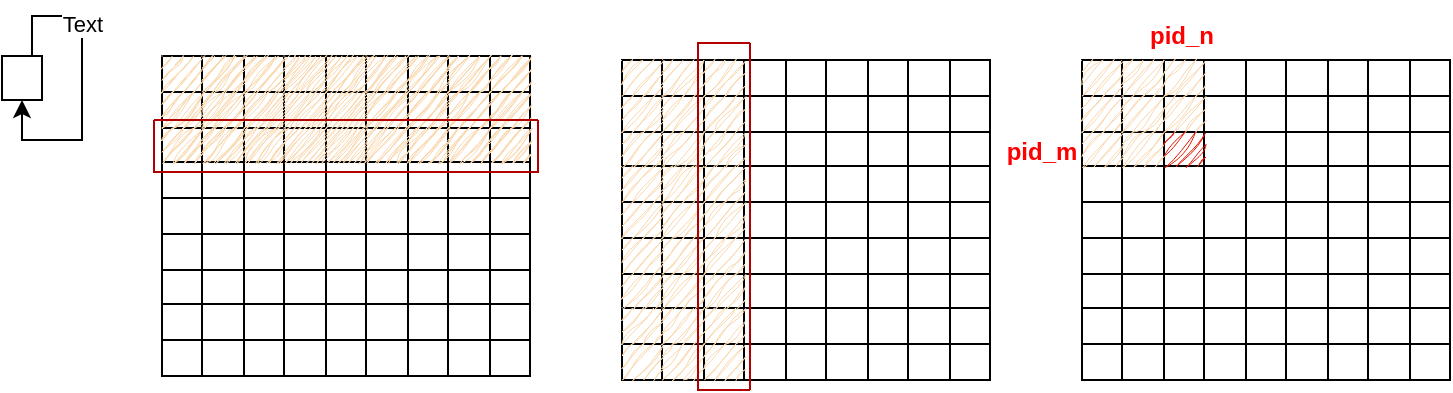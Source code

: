 <mxfile version="26.0.10">
  <diagram name="第 1 页" id="odJ1iZkjm8XhT0lh8Itr">
    <mxGraphModel dx="673" dy="350" grid="1" gridSize="10" guides="1" tooltips="1" connect="1" arrows="1" fold="1" page="1" pageScale="1" pageWidth="827" pageHeight="1169" math="0" shadow="0">
      <root>
        <mxCell id="0" />
        <mxCell id="1" parent="0" />
        <mxCell id="98H9lZZ7wIg3jAL6WraC-18" value="" style="shape=table;startSize=0;container=1;collapsible=0;childLayout=tableLayout;" vertex="1" parent="1">
          <mxGeometry x="250" y="208" width="184" height="160" as="geometry" />
        </mxCell>
        <mxCell id="98H9lZZ7wIg3jAL6WraC-19" value="" style="shape=tableRow;horizontal=0;startSize=0;swimlaneHead=0;swimlaneBody=0;strokeColor=#b46504;top=0;left=0;bottom=0;right=0;collapsible=0;dropTarget=0;fillColor=#fad7ac;points=[[0,0.5],[1,0.5]];portConstraint=eastwest;swimlaneLine=1;sketch=1;curveFitting=1;jiggle=2;" vertex="1" parent="98H9lZZ7wIg3jAL6WraC-18">
          <mxGeometry width="184" height="18" as="geometry" />
        </mxCell>
        <mxCell id="98H9lZZ7wIg3jAL6WraC-20" value="" style="shape=partialRectangle;html=1;whiteSpace=wrap;connectable=0;strokeColor=#b46504;overflow=hidden;fillColor=#fad7ac;top=0;left=0;bottom=0;right=0;pointerEvents=1;fillStyle=dashed;swimlaneLine=1;sketch=1;curveFitting=1;jiggle=2;" vertex="1" parent="98H9lZZ7wIg3jAL6WraC-19">
          <mxGeometry width="20" height="18" as="geometry">
            <mxRectangle width="20" height="18" as="alternateBounds" />
          </mxGeometry>
        </mxCell>
        <mxCell id="98H9lZZ7wIg3jAL6WraC-21" value="" style="shape=partialRectangle;html=1;whiteSpace=wrap;connectable=0;strokeColor=#b46504;overflow=hidden;fillColor=#fad7ac;top=0;left=0;bottom=0;right=0;pointerEvents=1;swimlaneLine=1;sketch=1;curveFitting=1;jiggle=2;" vertex="1" parent="98H9lZZ7wIg3jAL6WraC-19">
          <mxGeometry x="20" width="21" height="18" as="geometry">
            <mxRectangle width="21" height="18" as="alternateBounds" />
          </mxGeometry>
        </mxCell>
        <mxCell id="98H9lZZ7wIg3jAL6WraC-22" value="" style="shape=partialRectangle;html=1;whiteSpace=wrap;connectable=0;strokeColor=#b46504;overflow=hidden;fillColor=#fad7ac;top=0;left=0;bottom=0;right=0;pointerEvents=1;swimlaneLine=1;sketch=1;curveFitting=1;jiggle=2;" vertex="1" parent="98H9lZZ7wIg3jAL6WraC-19">
          <mxGeometry x="41" width="20" height="18" as="geometry">
            <mxRectangle width="20" height="18" as="alternateBounds" />
          </mxGeometry>
        </mxCell>
        <mxCell id="98H9lZZ7wIg3jAL6WraC-23" value="" style="shape=partialRectangle;html=1;whiteSpace=wrap;connectable=0;strokeColor=#b46504;overflow=hidden;fillColor=#fad7ac;top=0;left=0;bottom=0;right=0;pointerEvents=1;swimlaneLine=1;sketch=1;curveFitting=1;jiggle=2;" vertex="1" parent="98H9lZZ7wIg3jAL6WraC-19">
          <mxGeometry x="61" width="21" height="18" as="geometry">
            <mxRectangle width="21" height="18" as="alternateBounds" />
          </mxGeometry>
        </mxCell>
        <mxCell id="98H9lZZ7wIg3jAL6WraC-24" value="" style="shape=partialRectangle;html=1;whiteSpace=wrap;connectable=0;strokeColor=#b46504;overflow=hidden;fillColor=#fad7ac;top=0;left=0;bottom=0;right=0;pointerEvents=1;swimlaneLine=1;sketch=1;curveFitting=1;jiggle=2;" vertex="1" parent="98H9lZZ7wIg3jAL6WraC-19">
          <mxGeometry x="82" width="20" height="18" as="geometry">
            <mxRectangle width="20" height="18" as="alternateBounds" />
          </mxGeometry>
        </mxCell>
        <mxCell id="98H9lZZ7wIg3jAL6WraC-25" value="" style="shape=partialRectangle;html=1;whiteSpace=wrap;connectable=0;strokeColor=#b46504;overflow=hidden;fillColor=#fad7ac;top=0;left=0;bottom=0;right=0;pointerEvents=1;swimlaneLine=1;sketch=1;curveFitting=1;jiggle=2;" vertex="1" parent="98H9lZZ7wIg3jAL6WraC-19">
          <mxGeometry x="102" width="21" height="18" as="geometry">
            <mxRectangle width="21" height="18" as="alternateBounds" />
          </mxGeometry>
        </mxCell>
        <mxCell id="98H9lZZ7wIg3jAL6WraC-26" value="" style="shape=partialRectangle;html=1;whiteSpace=wrap;connectable=0;strokeColor=#b46504;overflow=hidden;fillColor=#fad7ac;top=0;left=0;bottom=0;right=0;pointerEvents=1;swimlaneLine=1;sketch=1;curveFitting=1;jiggle=2;" vertex="1" parent="98H9lZZ7wIg3jAL6WraC-19">
          <mxGeometry x="123" width="20" height="18" as="geometry">
            <mxRectangle width="20" height="18" as="alternateBounds" />
          </mxGeometry>
        </mxCell>
        <mxCell id="98H9lZZ7wIg3jAL6WraC-27" value="" style="shape=partialRectangle;html=1;whiteSpace=wrap;connectable=0;strokeColor=#b46504;overflow=hidden;fillColor=#fad7ac;top=0;left=0;bottom=0;right=0;pointerEvents=1;swimlaneLine=1;sketch=1;curveFitting=1;jiggle=2;" vertex="1" parent="98H9lZZ7wIg3jAL6WraC-19">
          <mxGeometry x="143" width="21" height="18" as="geometry">
            <mxRectangle width="21" height="18" as="alternateBounds" />
          </mxGeometry>
        </mxCell>
        <mxCell id="98H9lZZ7wIg3jAL6WraC-28" value="" style="shape=partialRectangle;html=1;whiteSpace=wrap;connectable=0;strokeColor=#b46504;overflow=hidden;fillColor=#fad7ac;top=0;left=0;bottom=0;right=0;pointerEvents=1;swimlaneLine=1;sketch=1;curveFitting=1;jiggle=2;" vertex="1" parent="98H9lZZ7wIg3jAL6WraC-19">
          <mxGeometry x="164" width="20" height="18" as="geometry">
            <mxRectangle width="20" height="18" as="alternateBounds" />
          </mxGeometry>
        </mxCell>
        <mxCell id="98H9lZZ7wIg3jAL6WraC-29" value="" style="shape=tableRow;horizontal=0;startSize=0;swimlaneHead=0;swimlaneBody=0;strokeColor=#b46504;top=0;left=0;bottom=0;right=0;collapsible=0;dropTarget=0;fillColor=#fad7ac;points=[[0,0.5],[1,0.5]];portConstraint=eastwest;swimlaneLine=1;sketch=1;curveFitting=1;jiggle=2;" vertex="1" parent="98H9lZZ7wIg3jAL6WraC-18">
          <mxGeometry y="18" width="184" height="18" as="geometry" />
        </mxCell>
        <mxCell id="98H9lZZ7wIg3jAL6WraC-30" value="" style="shape=partialRectangle;html=1;whiteSpace=wrap;connectable=0;strokeColor=#b46504;overflow=hidden;fillColor=#fad7ac;top=0;left=0;bottom=0;right=0;pointerEvents=1;swimlaneLine=1;sketch=1;curveFitting=1;jiggle=2;" vertex="1" parent="98H9lZZ7wIg3jAL6WraC-29">
          <mxGeometry width="20" height="18" as="geometry">
            <mxRectangle width="20" height="18" as="alternateBounds" />
          </mxGeometry>
        </mxCell>
        <mxCell id="98H9lZZ7wIg3jAL6WraC-31" value="" style="shape=partialRectangle;html=1;whiteSpace=wrap;connectable=0;strokeColor=#b46504;overflow=hidden;fillColor=#fad7ac;top=0;left=0;bottom=0;right=0;pointerEvents=1;swimlaneLine=1;sketch=1;curveFitting=1;jiggle=2;" vertex="1" parent="98H9lZZ7wIg3jAL6WraC-29">
          <mxGeometry x="20" width="21" height="18" as="geometry">
            <mxRectangle width="21" height="18" as="alternateBounds" />
          </mxGeometry>
        </mxCell>
        <mxCell id="98H9lZZ7wIg3jAL6WraC-32" value="" style="shape=partialRectangle;html=1;whiteSpace=wrap;connectable=0;strokeColor=#b46504;overflow=hidden;fillColor=#fad7ac;top=0;left=0;bottom=0;right=0;pointerEvents=1;swimlaneLine=1;sketch=1;curveFitting=1;jiggle=2;" vertex="1" parent="98H9lZZ7wIg3jAL6WraC-29">
          <mxGeometry x="41" width="20" height="18" as="geometry">
            <mxRectangle width="20" height="18" as="alternateBounds" />
          </mxGeometry>
        </mxCell>
        <mxCell id="98H9lZZ7wIg3jAL6WraC-33" value="" style="shape=partialRectangle;html=1;whiteSpace=wrap;connectable=0;strokeColor=#b46504;overflow=hidden;fillColor=#fad7ac;top=0;left=0;bottom=0;right=0;pointerEvents=1;swimlaneLine=1;sketch=1;curveFitting=1;jiggle=2;" vertex="1" parent="98H9lZZ7wIg3jAL6WraC-29">
          <mxGeometry x="61" width="21" height="18" as="geometry">
            <mxRectangle width="21" height="18" as="alternateBounds" />
          </mxGeometry>
        </mxCell>
        <mxCell id="98H9lZZ7wIg3jAL6WraC-34" value="" style="shape=partialRectangle;html=1;whiteSpace=wrap;connectable=0;strokeColor=#b46504;overflow=hidden;fillColor=#fad7ac;top=0;left=0;bottom=0;right=0;pointerEvents=1;swimlaneLine=1;sketch=1;curveFitting=1;jiggle=2;" vertex="1" parent="98H9lZZ7wIg3jAL6WraC-29">
          <mxGeometry x="82" width="20" height="18" as="geometry">
            <mxRectangle width="20" height="18" as="alternateBounds" />
          </mxGeometry>
        </mxCell>
        <mxCell id="98H9lZZ7wIg3jAL6WraC-35" value="" style="shape=partialRectangle;html=1;whiteSpace=wrap;connectable=0;strokeColor=#b46504;overflow=hidden;fillColor=#fad7ac;top=0;left=0;bottom=0;right=0;pointerEvents=1;swimlaneLine=1;sketch=1;curveFitting=1;jiggle=2;" vertex="1" parent="98H9lZZ7wIg3jAL6WraC-29">
          <mxGeometry x="102" width="21" height="18" as="geometry">
            <mxRectangle width="21" height="18" as="alternateBounds" />
          </mxGeometry>
        </mxCell>
        <mxCell id="98H9lZZ7wIg3jAL6WraC-36" value="" style="shape=partialRectangle;html=1;whiteSpace=wrap;connectable=0;strokeColor=#b46504;overflow=hidden;fillColor=#fad7ac;top=0;left=0;bottom=0;right=0;pointerEvents=1;swimlaneLine=1;sketch=1;curveFitting=1;jiggle=2;" vertex="1" parent="98H9lZZ7wIg3jAL6WraC-29">
          <mxGeometry x="123" width="20" height="18" as="geometry">
            <mxRectangle width="20" height="18" as="alternateBounds" />
          </mxGeometry>
        </mxCell>
        <mxCell id="98H9lZZ7wIg3jAL6WraC-37" value="" style="shape=partialRectangle;html=1;whiteSpace=wrap;connectable=0;strokeColor=#b46504;overflow=hidden;fillColor=#fad7ac;top=0;left=0;bottom=0;right=0;pointerEvents=1;swimlaneLine=1;sketch=1;curveFitting=1;jiggle=2;" vertex="1" parent="98H9lZZ7wIg3jAL6WraC-29">
          <mxGeometry x="143" width="21" height="18" as="geometry">
            <mxRectangle width="21" height="18" as="alternateBounds" />
          </mxGeometry>
        </mxCell>
        <mxCell id="98H9lZZ7wIg3jAL6WraC-38" value="" style="shape=partialRectangle;html=1;whiteSpace=wrap;connectable=0;strokeColor=#b46504;overflow=hidden;fillColor=#fad7ac;top=0;left=0;bottom=0;right=0;pointerEvents=1;swimlaneLine=1;sketch=1;curveFitting=1;jiggle=2;" vertex="1" parent="98H9lZZ7wIg3jAL6WraC-29">
          <mxGeometry x="164" width="20" height="18" as="geometry">
            <mxRectangle width="20" height="18" as="alternateBounds" />
          </mxGeometry>
        </mxCell>
        <mxCell id="98H9lZZ7wIg3jAL6WraC-39" value="" style="shape=tableRow;horizontal=0;startSize=0;swimlaneHead=0;swimlaneBody=0;strokeColor=#b46504;top=0;left=0;bottom=0;right=0;collapsible=0;dropTarget=0;fillColor=#fad7ac;points=[[0,0.5],[1,0.5]];portConstraint=eastwest;swimlaneLine=1;sketch=1;curveFitting=1;jiggle=2;" vertex="1" parent="98H9lZZ7wIg3jAL6WraC-18">
          <mxGeometry y="36" width="184" height="17" as="geometry" />
        </mxCell>
        <mxCell id="98H9lZZ7wIg3jAL6WraC-40" value="" style="shape=partialRectangle;html=1;whiteSpace=wrap;connectable=0;strokeColor=#b46504;overflow=hidden;fillColor=#fad7ac;top=0;left=0;bottom=0;right=0;pointerEvents=1;swimlaneLine=1;sketch=1;curveFitting=1;jiggle=2;" vertex="1" parent="98H9lZZ7wIg3jAL6WraC-39">
          <mxGeometry width="20" height="17" as="geometry">
            <mxRectangle width="20" height="17" as="alternateBounds" />
          </mxGeometry>
        </mxCell>
        <mxCell id="98H9lZZ7wIg3jAL6WraC-41" value="" style="shape=partialRectangle;html=1;whiteSpace=wrap;connectable=0;strokeColor=#b46504;overflow=hidden;fillColor=#fad7ac;top=0;left=0;bottom=0;right=0;pointerEvents=1;swimlaneLine=1;sketch=1;curveFitting=1;jiggle=2;" vertex="1" parent="98H9lZZ7wIg3jAL6WraC-39">
          <mxGeometry x="20" width="21" height="17" as="geometry">
            <mxRectangle width="21" height="17" as="alternateBounds" />
          </mxGeometry>
        </mxCell>
        <mxCell id="98H9lZZ7wIg3jAL6WraC-42" value="" style="shape=partialRectangle;html=1;whiteSpace=wrap;connectable=0;strokeColor=#b46504;overflow=hidden;fillColor=#fad7ac;top=0;left=0;bottom=0;right=0;pointerEvents=1;swimlaneLine=1;sketch=1;curveFitting=1;jiggle=2;" vertex="1" parent="98H9lZZ7wIg3jAL6WraC-39">
          <mxGeometry x="41" width="20" height="17" as="geometry">
            <mxRectangle width="20" height="17" as="alternateBounds" />
          </mxGeometry>
        </mxCell>
        <mxCell id="98H9lZZ7wIg3jAL6WraC-43" value="" style="shape=partialRectangle;html=1;whiteSpace=wrap;connectable=0;strokeColor=#b46504;overflow=hidden;fillColor=#fad7ac;top=0;left=0;bottom=0;right=0;pointerEvents=1;swimlaneLine=1;sketch=1;curveFitting=1;jiggle=2;" vertex="1" parent="98H9lZZ7wIg3jAL6WraC-39">
          <mxGeometry x="61" width="21" height="17" as="geometry">
            <mxRectangle width="21" height="17" as="alternateBounds" />
          </mxGeometry>
        </mxCell>
        <mxCell id="98H9lZZ7wIg3jAL6WraC-44" value="" style="shape=partialRectangle;html=1;whiteSpace=wrap;connectable=0;strokeColor=#b46504;overflow=hidden;fillColor=#fad7ac;top=0;left=0;bottom=0;right=0;pointerEvents=1;swimlaneLine=1;sketch=1;curveFitting=1;jiggle=2;" vertex="1" parent="98H9lZZ7wIg3jAL6WraC-39">
          <mxGeometry x="82" width="20" height="17" as="geometry">
            <mxRectangle width="20" height="17" as="alternateBounds" />
          </mxGeometry>
        </mxCell>
        <mxCell id="98H9lZZ7wIg3jAL6WraC-45" value="" style="shape=partialRectangle;html=1;whiteSpace=wrap;connectable=0;strokeColor=#b46504;overflow=hidden;fillColor=#fad7ac;top=0;left=0;bottom=0;right=0;pointerEvents=1;swimlaneLine=1;sketch=1;curveFitting=1;jiggle=2;" vertex="1" parent="98H9lZZ7wIg3jAL6WraC-39">
          <mxGeometry x="102" width="21" height="17" as="geometry">
            <mxRectangle width="21" height="17" as="alternateBounds" />
          </mxGeometry>
        </mxCell>
        <mxCell id="98H9lZZ7wIg3jAL6WraC-46" value="" style="shape=partialRectangle;html=1;whiteSpace=wrap;connectable=0;strokeColor=#b46504;overflow=hidden;fillColor=#fad7ac;top=0;left=0;bottom=0;right=0;pointerEvents=1;swimlaneLine=1;sketch=1;curveFitting=1;jiggle=2;" vertex="1" parent="98H9lZZ7wIg3jAL6WraC-39">
          <mxGeometry x="123" width="20" height="17" as="geometry">
            <mxRectangle width="20" height="17" as="alternateBounds" />
          </mxGeometry>
        </mxCell>
        <mxCell id="98H9lZZ7wIg3jAL6WraC-47" value="" style="shape=partialRectangle;html=1;whiteSpace=wrap;connectable=0;strokeColor=#b46504;overflow=hidden;fillColor=#fad7ac;top=0;left=0;bottom=0;right=0;pointerEvents=1;swimlaneLine=1;sketch=1;curveFitting=1;jiggle=2;" vertex="1" parent="98H9lZZ7wIg3jAL6WraC-39">
          <mxGeometry x="143" width="21" height="17" as="geometry">
            <mxRectangle width="21" height="17" as="alternateBounds" />
          </mxGeometry>
        </mxCell>
        <mxCell id="98H9lZZ7wIg3jAL6WraC-48" value="" style="shape=partialRectangle;html=1;whiteSpace=wrap;connectable=0;strokeColor=#b46504;overflow=hidden;fillColor=#fad7ac;top=0;left=0;bottom=0;right=0;pointerEvents=1;swimlaneLine=1;sketch=1;curveFitting=1;jiggle=2;" vertex="1" parent="98H9lZZ7wIg3jAL6WraC-39">
          <mxGeometry x="164" width="20" height="17" as="geometry">
            <mxRectangle width="20" height="17" as="alternateBounds" />
          </mxGeometry>
        </mxCell>
        <mxCell id="98H9lZZ7wIg3jAL6WraC-49" value="" style="shape=tableRow;horizontal=0;startSize=0;swimlaneHead=0;swimlaneBody=0;strokeColor=inherit;top=0;left=0;bottom=0;right=0;collapsible=0;dropTarget=0;fillColor=none;points=[[0,0.5],[1,0.5]];portConstraint=eastwest;swimlaneLine=0;" vertex="1" parent="98H9lZZ7wIg3jAL6WraC-18">
          <mxGeometry y="53" width="184" height="18" as="geometry" />
        </mxCell>
        <mxCell id="98H9lZZ7wIg3jAL6WraC-50" value="" style="shape=partialRectangle;html=1;whiteSpace=wrap;connectable=0;strokeColor=inherit;overflow=hidden;fillColor=none;top=0;left=0;bottom=0;right=0;pointerEvents=1;swimlaneLine=0;" vertex="1" parent="98H9lZZ7wIg3jAL6WraC-49">
          <mxGeometry width="20" height="18" as="geometry">
            <mxRectangle width="20" height="18" as="alternateBounds" />
          </mxGeometry>
        </mxCell>
        <mxCell id="98H9lZZ7wIg3jAL6WraC-51" value="" style="shape=partialRectangle;html=1;whiteSpace=wrap;connectable=0;strokeColor=inherit;overflow=hidden;fillColor=none;top=0;left=0;bottom=0;right=0;pointerEvents=1;swimlaneLine=0;" vertex="1" parent="98H9lZZ7wIg3jAL6WraC-49">
          <mxGeometry x="20" width="21" height="18" as="geometry">
            <mxRectangle width="21" height="18" as="alternateBounds" />
          </mxGeometry>
        </mxCell>
        <mxCell id="98H9lZZ7wIg3jAL6WraC-52" value="" style="shape=partialRectangle;html=1;whiteSpace=wrap;connectable=0;strokeColor=inherit;overflow=hidden;fillColor=none;top=0;left=0;bottom=0;right=0;pointerEvents=1;swimlaneLine=0;" vertex="1" parent="98H9lZZ7wIg3jAL6WraC-49">
          <mxGeometry x="41" width="20" height="18" as="geometry">
            <mxRectangle width="20" height="18" as="alternateBounds" />
          </mxGeometry>
        </mxCell>
        <mxCell id="98H9lZZ7wIg3jAL6WraC-53" value="" style="shape=partialRectangle;html=1;whiteSpace=wrap;connectable=0;strokeColor=inherit;overflow=hidden;fillColor=none;top=0;left=0;bottom=0;right=0;pointerEvents=1;swimlaneLine=0;" vertex="1" parent="98H9lZZ7wIg3jAL6WraC-49">
          <mxGeometry x="61" width="21" height="18" as="geometry">
            <mxRectangle width="21" height="18" as="alternateBounds" />
          </mxGeometry>
        </mxCell>
        <mxCell id="98H9lZZ7wIg3jAL6WraC-54" value="" style="shape=partialRectangle;html=1;whiteSpace=wrap;connectable=0;strokeColor=inherit;overflow=hidden;fillColor=none;top=0;left=0;bottom=0;right=0;pointerEvents=1;swimlaneLine=0;" vertex="1" parent="98H9lZZ7wIg3jAL6WraC-49">
          <mxGeometry x="82" width="20" height="18" as="geometry">
            <mxRectangle width="20" height="18" as="alternateBounds" />
          </mxGeometry>
        </mxCell>
        <mxCell id="98H9lZZ7wIg3jAL6WraC-55" value="" style="shape=partialRectangle;html=1;whiteSpace=wrap;connectable=0;strokeColor=inherit;overflow=hidden;fillColor=none;top=0;left=0;bottom=0;right=0;pointerEvents=1;swimlaneLine=0;" vertex="1" parent="98H9lZZ7wIg3jAL6WraC-49">
          <mxGeometry x="102" width="21" height="18" as="geometry">
            <mxRectangle width="21" height="18" as="alternateBounds" />
          </mxGeometry>
        </mxCell>
        <mxCell id="98H9lZZ7wIg3jAL6WraC-56" value="" style="shape=partialRectangle;html=1;whiteSpace=wrap;connectable=0;strokeColor=inherit;overflow=hidden;fillColor=none;top=0;left=0;bottom=0;right=0;pointerEvents=1;swimlaneLine=0;" vertex="1" parent="98H9lZZ7wIg3jAL6WraC-49">
          <mxGeometry x="123" width="20" height="18" as="geometry">
            <mxRectangle width="20" height="18" as="alternateBounds" />
          </mxGeometry>
        </mxCell>
        <mxCell id="98H9lZZ7wIg3jAL6WraC-57" value="" style="shape=partialRectangle;html=1;whiteSpace=wrap;connectable=0;strokeColor=inherit;overflow=hidden;fillColor=none;top=0;left=0;bottom=0;right=0;pointerEvents=1;swimlaneLine=0;" vertex="1" parent="98H9lZZ7wIg3jAL6WraC-49">
          <mxGeometry x="143" width="21" height="18" as="geometry">
            <mxRectangle width="21" height="18" as="alternateBounds" />
          </mxGeometry>
        </mxCell>
        <mxCell id="98H9lZZ7wIg3jAL6WraC-58" value="" style="shape=partialRectangle;html=1;whiteSpace=wrap;connectable=0;strokeColor=inherit;overflow=hidden;fillColor=none;top=0;left=0;bottom=0;right=0;pointerEvents=1;swimlaneLine=0;" vertex="1" parent="98H9lZZ7wIg3jAL6WraC-49">
          <mxGeometry x="164" width="20" height="18" as="geometry">
            <mxRectangle width="20" height="18" as="alternateBounds" />
          </mxGeometry>
        </mxCell>
        <mxCell id="98H9lZZ7wIg3jAL6WraC-59" value="" style="shape=tableRow;horizontal=0;startSize=0;swimlaneHead=0;swimlaneBody=0;strokeColor=inherit;top=0;left=0;bottom=0;right=0;collapsible=0;dropTarget=0;fillColor=none;points=[[0,0.5],[1,0.5]];portConstraint=eastwest;swimlaneLine=0;" vertex="1" parent="98H9lZZ7wIg3jAL6WraC-18">
          <mxGeometry y="71" width="184" height="18" as="geometry" />
        </mxCell>
        <mxCell id="98H9lZZ7wIg3jAL6WraC-60" value="" style="shape=partialRectangle;html=1;whiteSpace=wrap;connectable=0;strokeColor=inherit;overflow=hidden;fillColor=none;top=0;left=0;bottom=0;right=0;pointerEvents=1;swimlaneLine=0;" vertex="1" parent="98H9lZZ7wIg3jAL6WraC-59">
          <mxGeometry width="20" height="18" as="geometry">
            <mxRectangle width="20" height="18" as="alternateBounds" />
          </mxGeometry>
        </mxCell>
        <mxCell id="98H9lZZ7wIg3jAL6WraC-61" value="" style="shape=partialRectangle;html=1;whiteSpace=wrap;connectable=0;strokeColor=inherit;overflow=hidden;fillColor=none;top=0;left=0;bottom=0;right=0;pointerEvents=1;swimlaneLine=0;" vertex="1" parent="98H9lZZ7wIg3jAL6WraC-59">
          <mxGeometry x="20" width="21" height="18" as="geometry">
            <mxRectangle width="21" height="18" as="alternateBounds" />
          </mxGeometry>
        </mxCell>
        <mxCell id="98H9lZZ7wIg3jAL6WraC-62" value="" style="shape=partialRectangle;html=1;whiteSpace=wrap;connectable=0;strokeColor=inherit;overflow=hidden;fillColor=none;top=0;left=0;bottom=0;right=0;pointerEvents=1;swimlaneLine=0;" vertex="1" parent="98H9lZZ7wIg3jAL6WraC-59">
          <mxGeometry x="41" width="20" height="18" as="geometry">
            <mxRectangle width="20" height="18" as="alternateBounds" />
          </mxGeometry>
        </mxCell>
        <mxCell id="98H9lZZ7wIg3jAL6WraC-63" value="" style="shape=partialRectangle;html=1;whiteSpace=wrap;connectable=0;strokeColor=inherit;overflow=hidden;fillColor=none;top=0;left=0;bottom=0;right=0;pointerEvents=1;swimlaneLine=0;" vertex="1" parent="98H9lZZ7wIg3jAL6WraC-59">
          <mxGeometry x="61" width="21" height="18" as="geometry">
            <mxRectangle width="21" height="18" as="alternateBounds" />
          </mxGeometry>
        </mxCell>
        <mxCell id="98H9lZZ7wIg3jAL6WraC-64" value="" style="shape=partialRectangle;html=1;whiteSpace=wrap;connectable=0;strokeColor=inherit;overflow=hidden;fillColor=none;top=0;left=0;bottom=0;right=0;pointerEvents=1;swimlaneLine=0;" vertex="1" parent="98H9lZZ7wIg3jAL6WraC-59">
          <mxGeometry x="82" width="20" height="18" as="geometry">
            <mxRectangle width="20" height="18" as="alternateBounds" />
          </mxGeometry>
        </mxCell>
        <mxCell id="98H9lZZ7wIg3jAL6WraC-65" value="" style="shape=partialRectangle;html=1;whiteSpace=wrap;connectable=0;strokeColor=inherit;overflow=hidden;fillColor=none;top=0;left=0;bottom=0;right=0;pointerEvents=1;swimlaneLine=0;" vertex="1" parent="98H9lZZ7wIg3jAL6WraC-59">
          <mxGeometry x="102" width="21" height="18" as="geometry">
            <mxRectangle width="21" height="18" as="alternateBounds" />
          </mxGeometry>
        </mxCell>
        <mxCell id="98H9lZZ7wIg3jAL6WraC-66" value="" style="shape=partialRectangle;html=1;whiteSpace=wrap;connectable=0;strokeColor=inherit;overflow=hidden;fillColor=none;top=0;left=0;bottom=0;right=0;pointerEvents=1;swimlaneLine=0;" vertex="1" parent="98H9lZZ7wIg3jAL6WraC-59">
          <mxGeometry x="123" width="20" height="18" as="geometry">
            <mxRectangle width="20" height="18" as="alternateBounds" />
          </mxGeometry>
        </mxCell>
        <mxCell id="98H9lZZ7wIg3jAL6WraC-67" value="" style="shape=partialRectangle;html=1;whiteSpace=wrap;connectable=0;strokeColor=inherit;overflow=hidden;fillColor=none;top=0;left=0;bottom=0;right=0;pointerEvents=1;swimlaneLine=0;" vertex="1" parent="98H9lZZ7wIg3jAL6WraC-59">
          <mxGeometry x="143" width="21" height="18" as="geometry">
            <mxRectangle width="21" height="18" as="alternateBounds" />
          </mxGeometry>
        </mxCell>
        <mxCell id="98H9lZZ7wIg3jAL6WraC-68" value="" style="shape=partialRectangle;html=1;whiteSpace=wrap;connectable=0;strokeColor=inherit;overflow=hidden;fillColor=none;top=0;left=0;bottom=0;right=0;pointerEvents=1;swimlaneLine=0;" vertex="1" parent="98H9lZZ7wIg3jAL6WraC-59">
          <mxGeometry x="164" width="20" height="18" as="geometry">
            <mxRectangle width="20" height="18" as="alternateBounds" />
          </mxGeometry>
        </mxCell>
        <mxCell id="98H9lZZ7wIg3jAL6WraC-69" value="" style="shape=tableRow;horizontal=0;startSize=0;swimlaneHead=0;swimlaneBody=0;strokeColor=inherit;top=0;left=0;bottom=0;right=0;collapsible=0;dropTarget=0;fillColor=none;points=[[0,0.5],[1,0.5]];portConstraint=eastwest;swimlaneLine=0;" vertex="1" parent="98H9lZZ7wIg3jAL6WraC-18">
          <mxGeometry y="89" width="184" height="18" as="geometry" />
        </mxCell>
        <mxCell id="98H9lZZ7wIg3jAL6WraC-70" value="" style="shape=partialRectangle;html=1;whiteSpace=wrap;connectable=0;strokeColor=inherit;overflow=hidden;fillColor=none;top=0;left=0;bottom=0;right=0;pointerEvents=1;swimlaneLine=0;" vertex="1" parent="98H9lZZ7wIg3jAL6WraC-69">
          <mxGeometry width="20" height="18" as="geometry">
            <mxRectangle width="20" height="18" as="alternateBounds" />
          </mxGeometry>
        </mxCell>
        <mxCell id="98H9lZZ7wIg3jAL6WraC-71" value="" style="shape=partialRectangle;html=1;whiteSpace=wrap;connectable=0;strokeColor=inherit;overflow=hidden;fillColor=none;top=0;left=0;bottom=0;right=0;pointerEvents=1;swimlaneLine=0;" vertex="1" parent="98H9lZZ7wIg3jAL6WraC-69">
          <mxGeometry x="20" width="21" height="18" as="geometry">
            <mxRectangle width="21" height="18" as="alternateBounds" />
          </mxGeometry>
        </mxCell>
        <mxCell id="98H9lZZ7wIg3jAL6WraC-72" value="" style="shape=partialRectangle;html=1;whiteSpace=wrap;connectable=0;strokeColor=inherit;overflow=hidden;fillColor=none;top=0;left=0;bottom=0;right=0;pointerEvents=1;swimlaneLine=0;" vertex="1" parent="98H9lZZ7wIg3jAL6WraC-69">
          <mxGeometry x="41" width="20" height="18" as="geometry">
            <mxRectangle width="20" height="18" as="alternateBounds" />
          </mxGeometry>
        </mxCell>
        <mxCell id="98H9lZZ7wIg3jAL6WraC-73" value="" style="shape=partialRectangle;html=1;whiteSpace=wrap;connectable=0;strokeColor=inherit;overflow=hidden;fillColor=none;top=0;left=0;bottom=0;right=0;pointerEvents=1;swimlaneLine=0;" vertex="1" parent="98H9lZZ7wIg3jAL6WraC-69">
          <mxGeometry x="61" width="21" height="18" as="geometry">
            <mxRectangle width="21" height="18" as="alternateBounds" />
          </mxGeometry>
        </mxCell>
        <mxCell id="98H9lZZ7wIg3jAL6WraC-74" value="" style="shape=partialRectangle;html=1;whiteSpace=wrap;connectable=0;strokeColor=inherit;overflow=hidden;fillColor=none;top=0;left=0;bottom=0;right=0;pointerEvents=1;swimlaneLine=0;" vertex="1" parent="98H9lZZ7wIg3jAL6WraC-69">
          <mxGeometry x="82" width="20" height="18" as="geometry">
            <mxRectangle width="20" height="18" as="alternateBounds" />
          </mxGeometry>
        </mxCell>
        <mxCell id="98H9lZZ7wIg3jAL6WraC-75" value="" style="shape=partialRectangle;html=1;whiteSpace=wrap;connectable=0;strokeColor=inherit;overflow=hidden;fillColor=none;top=0;left=0;bottom=0;right=0;pointerEvents=1;swimlaneLine=0;" vertex="1" parent="98H9lZZ7wIg3jAL6WraC-69">
          <mxGeometry x="102" width="21" height="18" as="geometry">
            <mxRectangle width="21" height="18" as="alternateBounds" />
          </mxGeometry>
        </mxCell>
        <mxCell id="98H9lZZ7wIg3jAL6WraC-76" value="" style="shape=partialRectangle;html=1;whiteSpace=wrap;connectable=0;strokeColor=inherit;overflow=hidden;fillColor=none;top=0;left=0;bottom=0;right=0;pointerEvents=1;swimlaneLine=0;" vertex="1" parent="98H9lZZ7wIg3jAL6WraC-69">
          <mxGeometry x="123" width="20" height="18" as="geometry">
            <mxRectangle width="20" height="18" as="alternateBounds" />
          </mxGeometry>
        </mxCell>
        <mxCell id="98H9lZZ7wIg3jAL6WraC-77" value="" style="shape=partialRectangle;html=1;whiteSpace=wrap;connectable=0;strokeColor=inherit;overflow=hidden;fillColor=none;top=0;left=0;bottom=0;right=0;pointerEvents=1;swimlaneLine=0;" vertex="1" parent="98H9lZZ7wIg3jAL6WraC-69">
          <mxGeometry x="143" width="21" height="18" as="geometry">
            <mxRectangle width="21" height="18" as="alternateBounds" />
          </mxGeometry>
        </mxCell>
        <mxCell id="98H9lZZ7wIg3jAL6WraC-78" value="" style="shape=partialRectangle;html=1;whiteSpace=wrap;connectable=0;strokeColor=inherit;overflow=hidden;fillColor=none;top=0;left=0;bottom=0;right=0;pointerEvents=1;swimlaneLine=0;" vertex="1" parent="98H9lZZ7wIg3jAL6WraC-69">
          <mxGeometry x="164" width="20" height="18" as="geometry">
            <mxRectangle width="20" height="18" as="alternateBounds" />
          </mxGeometry>
        </mxCell>
        <mxCell id="98H9lZZ7wIg3jAL6WraC-79" value="" style="shape=tableRow;horizontal=0;startSize=0;swimlaneHead=0;swimlaneBody=0;strokeColor=inherit;top=0;left=0;bottom=0;right=0;collapsible=0;dropTarget=0;fillColor=none;points=[[0,0.5],[1,0.5]];portConstraint=eastwest;swimlaneLine=0;" vertex="1" parent="98H9lZZ7wIg3jAL6WraC-18">
          <mxGeometry y="107" width="184" height="17" as="geometry" />
        </mxCell>
        <mxCell id="98H9lZZ7wIg3jAL6WraC-80" value="" style="shape=partialRectangle;html=1;whiteSpace=wrap;connectable=0;strokeColor=inherit;overflow=hidden;fillColor=none;top=0;left=0;bottom=0;right=0;pointerEvents=1;swimlaneLine=0;" vertex="1" parent="98H9lZZ7wIg3jAL6WraC-79">
          <mxGeometry width="20" height="17" as="geometry">
            <mxRectangle width="20" height="17" as="alternateBounds" />
          </mxGeometry>
        </mxCell>
        <mxCell id="98H9lZZ7wIg3jAL6WraC-81" value="" style="shape=partialRectangle;html=1;whiteSpace=wrap;connectable=0;strokeColor=inherit;overflow=hidden;fillColor=none;top=0;left=0;bottom=0;right=0;pointerEvents=1;swimlaneLine=0;" vertex="1" parent="98H9lZZ7wIg3jAL6WraC-79">
          <mxGeometry x="20" width="21" height="17" as="geometry">
            <mxRectangle width="21" height="17" as="alternateBounds" />
          </mxGeometry>
        </mxCell>
        <mxCell id="98H9lZZ7wIg3jAL6WraC-82" value="" style="shape=partialRectangle;html=1;whiteSpace=wrap;connectable=0;strokeColor=inherit;overflow=hidden;fillColor=none;top=0;left=0;bottom=0;right=0;pointerEvents=1;swimlaneLine=0;" vertex="1" parent="98H9lZZ7wIg3jAL6WraC-79">
          <mxGeometry x="41" width="20" height="17" as="geometry">
            <mxRectangle width="20" height="17" as="alternateBounds" />
          </mxGeometry>
        </mxCell>
        <mxCell id="98H9lZZ7wIg3jAL6WraC-83" value="" style="shape=partialRectangle;html=1;whiteSpace=wrap;connectable=0;strokeColor=inherit;overflow=hidden;fillColor=none;top=0;left=0;bottom=0;right=0;pointerEvents=1;swimlaneLine=0;" vertex="1" parent="98H9lZZ7wIg3jAL6WraC-79">
          <mxGeometry x="61" width="21" height="17" as="geometry">
            <mxRectangle width="21" height="17" as="alternateBounds" />
          </mxGeometry>
        </mxCell>
        <mxCell id="98H9lZZ7wIg3jAL6WraC-84" value="" style="shape=partialRectangle;html=1;whiteSpace=wrap;connectable=0;strokeColor=inherit;overflow=hidden;fillColor=none;top=0;left=0;bottom=0;right=0;pointerEvents=1;swimlaneLine=0;" vertex="1" parent="98H9lZZ7wIg3jAL6WraC-79">
          <mxGeometry x="82" width="20" height="17" as="geometry">
            <mxRectangle width="20" height="17" as="alternateBounds" />
          </mxGeometry>
        </mxCell>
        <mxCell id="98H9lZZ7wIg3jAL6WraC-85" value="" style="shape=partialRectangle;html=1;whiteSpace=wrap;connectable=0;strokeColor=inherit;overflow=hidden;fillColor=none;top=0;left=0;bottom=0;right=0;pointerEvents=1;swimlaneLine=0;" vertex="1" parent="98H9lZZ7wIg3jAL6WraC-79">
          <mxGeometry x="102" width="21" height="17" as="geometry">
            <mxRectangle width="21" height="17" as="alternateBounds" />
          </mxGeometry>
        </mxCell>
        <mxCell id="98H9lZZ7wIg3jAL6WraC-86" value="" style="shape=partialRectangle;html=1;whiteSpace=wrap;connectable=0;strokeColor=inherit;overflow=hidden;fillColor=none;top=0;left=0;bottom=0;right=0;pointerEvents=1;swimlaneLine=0;" vertex="1" parent="98H9lZZ7wIg3jAL6WraC-79">
          <mxGeometry x="123" width="20" height="17" as="geometry">
            <mxRectangle width="20" height="17" as="alternateBounds" />
          </mxGeometry>
        </mxCell>
        <mxCell id="98H9lZZ7wIg3jAL6WraC-87" value="" style="shape=partialRectangle;html=1;whiteSpace=wrap;connectable=0;strokeColor=inherit;overflow=hidden;fillColor=none;top=0;left=0;bottom=0;right=0;pointerEvents=1;swimlaneLine=0;" vertex="1" parent="98H9lZZ7wIg3jAL6WraC-79">
          <mxGeometry x="143" width="21" height="17" as="geometry">
            <mxRectangle width="21" height="17" as="alternateBounds" />
          </mxGeometry>
        </mxCell>
        <mxCell id="98H9lZZ7wIg3jAL6WraC-88" value="" style="shape=partialRectangle;html=1;whiteSpace=wrap;connectable=0;strokeColor=inherit;overflow=hidden;fillColor=none;top=0;left=0;bottom=0;right=0;pointerEvents=1;swimlaneLine=0;" vertex="1" parent="98H9lZZ7wIg3jAL6WraC-79">
          <mxGeometry x="164" width="20" height="17" as="geometry">
            <mxRectangle width="20" height="17" as="alternateBounds" />
          </mxGeometry>
        </mxCell>
        <mxCell id="98H9lZZ7wIg3jAL6WraC-89" value="" style="shape=tableRow;horizontal=0;startSize=0;swimlaneHead=0;swimlaneBody=0;strokeColor=inherit;top=0;left=0;bottom=0;right=0;collapsible=0;dropTarget=0;fillColor=none;points=[[0,0.5],[1,0.5]];portConstraint=eastwest;swimlaneLine=0;" vertex="1" parent="98H9lZZ7wIg3jAL6WraC-18">
          <mxGeometry y="124" width="184" height="18" as="geometry" />
        </mxCell>
        <mxCell id="98H9lZZ7wIg3jAL6WraC-90" value="" style="shape=partialRectangle;html=1;whiteSpace=wrap;connectable=0;strokeColor=inherit;overflow=hidden;fillColor=none;top=0;left=0;bottom=0;right=0;pointerEvents=1;swimlaneLine=0;" vertex="1" parent="98H9lZZ7wIg3jAL6WraC-89">
          <mxGeometry width="20" height="18" as="geometry">
            <mxRectangle width="20" height="18" as="alternateBounds" />
          </mxGeometry>
        </mxCell>
        <mxCell id="98H9lZZ7wIg3jAL6WraC-91" value="" style="shape=partialRectangle;html=1;whiteSpace=wrap;connectable=0;strokeColor=inherit;overflow=hidden;fillColor=none;top=0;left=0;bottom=0;right=0;pointerEvents=1;swimlaneLine=0;" vertex="1" parent="98H9lZZ7wIg3jAL6WraC-89">
          <mxGeometry x="20" width="21" height="18" as="geometry">
            <mxRectangle width="21" height="18" as="alternateBounds" />
          </mxGeometry>
        </mxCell>
        <mxCell id="98H9lZZ7wIg3jAL6WraC-92" value="" style="shape=partialRectangle;html=1;whiteSpace=wrap;connectable=0;strokeColor=inherit;overflow=hidden;fillColor=none;top=0;left=0;bottom=0;right=0;pointerEvents=1;swimlaneLine=0;" vertex="1" parent="98H9lZZ7wIg3jAL6WraC-89">
          <mxGeometry x="41" width="20" height="18" as="geometry">
            <mxRectangle width="20" height="18" as="alternateBounds" />
          </mxGeometry>
        </mxCell>
        <mxCell id="98H9lZZ7wIg3jAL6WraC-93" value="" style="shape=partialRectangle;html=1;whiteSpace=wrap;connectable=0;strokeColor=inherit;overflow=hidden;fillColor=none;top=0;left=0;bottom=0;right=0;pointerEvents=1;swimlaneLine=0;" vertex="1" parent="98H9lZZ7wIg3jAL6WraC-89">
          <mxGeometry x="61" width="21" height="18" as="geometry">
            <mxRectangle width="21" height="18" as="alternateBounds" />
          </mxGeometry>
        </mxCell>
        <mxCell id="98H9lZZ7wIg3jAL6WraC-94" value="" style="shape=partialRectangle;html=1;whiteSpace=wrap;connectable=0;strokeColor=inherit;overflow=hidden;fillColor=none;top=0;left=0;bottom=0;right=0;pointerEvents=1;swimlaneLine=0;" vertex="1" parent="98H9lZZ7wIg3jAL6WraC-89">
          <mxGeometry x="82" width="20" height="18" as="geometry">
            <mxRectangle width="20" height="18" as="alternateBounds" />
          </mxGeometry>
        </mxCell>
        <mxCell id="98H9lZZ7wIg3jAL6WraC-95" value="" style="shape=partialRectangle;html=1;whiteSpace=wrap;connectable=0;strokeColor=inherit;overflow=hidden;fillColor=none;top=0;left=0;bottom=0;right=0;pointerEvents=1;swimlaneLine=0;" vertex="1" parent="98H9lZZ7wIg3jAL6WraC-89">
          <mxGeometry x="102" width="21" height="18" as="geometry">
            <mxRectangle width="21" height="18" as="alternateBounds" />
          </mxGeometry>
        </mxCell>
        <mxCell id="98H9lZZ7wIg3jAL6WraC-96" value="" style="shape=partialRectangle;html=1;whiteSpace=wrap;connectable=0;strokeColor=inherit;overflow=hidden;fillColor=none;top=0;left=0;bottom=0;right=0;pointerEvents=1;swimlaneLine=0;" vertex="1" parent="98H9lZZ7wIg3jAL6WraC-89">
          <mxGeometry x="123" width="20" height="18" as="geometry">
            <mxRectangle width="20" height="18" as="alternateBounds" />
          </mxGeometry>
        </mxCell>
        <mxCell id="98H9lZZ7wIg3jAL6WraC-97" value="" style="shape=partialRectangle;html=1;whiteSpace=wrap;connectable=0;strokeColor=inherit;overflow=hidden;fillColor=none;top=0;left=0;bottom=0;right=0;pointerEvents=1;swimlaneLine=0;" vertex="1" parent="98H9lZZ7wIg3jAL6WraC-89">
          <mxGeometry x="143" width="21" height="18" as="geometry">
            <mxRectangle width="21" height="18" as="alternateBounds" />
          </mxGeometry>
        </mxCell>
        <mxCell id="98H9lZZ7wIg3jAL6WraC-98" value="" style="shape=partialRectangle;html=1;whiteSpace=wrap;connectable=0;strokeColor=inherit;overflow=hidden;fillColor=none;top=0;left=0;bottom=0;right=0;pointerEvents=1;swimlaneLine=0;" vertex="1" parent="98H9lZZ7wIg3jAL6WraC-89">
          <mxGeometry x="164" width="20" height="18" as="geometry">
            <mxRectangle width="20" height="18" as="alternateBounds" />
          </mxGeometry>
        </mxCell>
        <mxCell id="98H9lZZ7wIg3jAL6WraC-99" value="" style="shape=tableRow;horizontal=0;startSize=0;swimlaneHead=0;swimlaneBody=0;strokeColor=inherit;top=0;left=0;bottom=0;right=0;collapsible=0;dropTarget=0;fillColor=none;points=[[0,0.5],[1,0.5]];portConstraint=eastwest;swimlaneLine=0;" vertex="1" parent="98H9lZZ7wIg3jAL6WraC-18">
          <mxGeometry y="142" width="184" height="18" as="geometry" />
        </mxCell>
        <mxCell id="98H9lZZ7wIg3jAL6WraC-100" value="" style="shape=partialRectangle;html=1;whiteSpace=wrap;connectable=0;strokeColor=inherit;overflow=hidden;fillColor=none;top=0;left=0;bottom=0;right=0;pointerEvents=1;swimlaneLine=0;" vertex="1" parent="98H9lZZ7wIg3jAL6WraC-99">
          <mxGeometry width="20" height="18" as="geometry">
            <mxRectangle width="20" height="18" as="alternateBounds" />
          </mxGeometry>
        </mxCell>
        <mxCell id="98H9lZZ7wIg3jAL6WraC-101" value="" style="shape=partialRectangle;html=1;whiteSpace=wrap;connectable=0;strokeColor=inherit;overflow=hidden;fillColor=none;top=0;left=0;bottom=0;right=0;pointerEvents=1;swimlaneLine=0;" vertex="1" parent="98H9lZZ7wIg3jAL6WraC-99">
          <mxGeometry x="20" width="21" height="18" as="geometry">
            <mxRectangle width="21" height="18" as="alternateBounds" />
          </mxGeometry>
        </mxCell>
        <mxCell id="98H9lZZ7wIg3jAL6WraC-102" value="" style="shape=partialRectangle;html=1;whiteSpace=wrap;connectable=0;strokeColor=inherit;overflow=hidden;fillColor=none;top=0;left=0;bottom=0;right=0;pointerEvents=1;swimlaneLine=0;" vertex="1" parent="98H9lZZ7wIg3jAL6WraC-99">
          <mxGeometry x="41" width="20" height="18" as="geometry">
            <mxRectangle width="20" height="18" as="alternateBounds" />
          </mxGeometry>
        </mxCell>
        <mxCell id="98H9lZZ7wIg3jAL6WraC-103" value="" style="shape=partialRectangle;html=1;whiteSpace=wrap;connectable=0;strokeColor=inherit;overflow=hidden;fillColor=none;top=0;left=0;bottom=0;right=0;pointerEvents=1;swimlaneLine=0;" vertex="1" parent="98H9lZZ7wIg3jAL6WraC-99">
          <mxGeometry x="61" width="21" height="18" as="geometry">
            <mxRectangle width="21" height="18" as="alternateBounds" />
          </mxGeometry>
        </mxCell>
        <mxCell id="98H9lZZ7wIg3jAL6WraC-104" value="" style="shape=partialRectangle;html=1;whiteSpace=wrap;connectable=0;strokeColor=inherit;overflow=hidden;fillColor=none;top=0;left=0;bottom=0;right=0;pointerEvents=1;swimlaneLine=0;" vertex="1" parent="98H9lZZ7wIg3jAL6WraC-99">
          <mxGeometry x="82" width="20" height="18" as="geometry">
            <mxRectangle width="20" height="18" as="alternateBounds" />
          </mxGeometry>
        </mxCell>
        <mxCell id="98H9lZZ7wIg3jAL6WraC-105" value="" style="shape=partialRectangle;html=1;whiteSpace=wrap;connectable=0;strokeColor=inherit;overflow=hidden;fillColor=none;top=0;left=0;bottom=0;right=0;pointerEvents=1;swimlaneLine=0;" vertex="1" parent="98H9lZZ7wIg3jAL6WraC-99">
          <mxGeometry x="102" width="21" height="18" as="geometry">
            <mxRectangle width="21" height="18" as="alternateBounds" />
          </mxGeometry>
        </mxCell>
        <mxCell id="98H9lZZ7wIg3jAL6WraC-106" value="" style="shape=partialRectangle;html=1;whiteSpace=wrap;connectable=0;strokeColor=inherit;overflow=hidden;fillColor=none;top=0;left=0;bottom=0;right=0;pointerEvents=1;swimlaneLine=0;" vertex="1" parent="98H9lZZ7wIg3jAL6WraC-99">
          <mxGeometry x="123" width="20" height="18" as="geometry">
            <mxRectangle width="20" height="18" as="alternateBounds" />
          </mxGeometry>
        </mxCell>
        <mxCell id="98H9lZZ7wIg3jAL6WraC-107" value="" style="shape=partialRectangle;html=1;whiteSpace=wrap;connectable=0;strokeColor=inherit;overflow=hidden;fillColor=none;top=0;left=0;bottom=0;right=0;pointerEvents=1;swimlaneLine=0;" vertex="1" parent="98H9lZZ7wIg3jAL6WraC-99">
          <mxGeometry x="143" width="21" height="18" as="geometry">
            <mxRectangle width="21" height="18" as="alternateBounds" />
          </mxGeometry>
        </mxCell>
        <mxCell id="98H9lZZ7wIg3jAL6WraC-108" value="" style="shape=partialRectangle;html=1;whiteSpace=wrap;connectable=0;strokeColor=inherit;overflow=hidden;fillColor=none;top=0;left=0;bottom=0;right=0;pointerEvents=1;swimlaneLine=0;" vertex="1" parent="98H9lZZ7wIg3jAL6WraC-99">
          <mxGeometry x="164" width="20" height="18" as="geometry">
            <mxRectangle width="20" height="18" as="alternateBounds" />
          </mxGeometry>
        </mxCell>
        <mxCell id="98H9lZZ7wIg3jAL6WraC-109" value="" style="shape=table;startSize=0;container=1;collapsible=0;childLayout=tableLayout;" vertex="1" parent="1">
          <mxGeometry x="480" y="210" width="184" height="160" as="geometry" />
        </mxCell>
        <mxCell id="98H9lZZ7wIg3jAL6WraC-110" value="" style="shape=tableRow;horizontal=0;startSize=0;swimlaneHead=0;swimlaneBody=0;strokeColor=inherit;top=0;left=0;bottom=0;right=0;collapsible=0;dropTarget=0;fillColor=none;points=[[0,0.5],[1,0.5]];portConstraint=eastwest;" vertex="1" parent="98H9lZZ7wIg3jAL6WraC-109">
          <mxGeometry width="184" height="18" as="geometry" />
        </mxCell>
        <mxCell id="98H9lZZ7wIg3jAL6WraC-111" value="" style="shape=partialRectangle;html=1;whiteSpace=wrap;connectable=0;strokeColor=#b46504;overflow=hidden;fillColor=#fad7ac;top=0;left=0;bottom=0;right=0;pointerEvents=1;sketch=1;curveFitting=1;jiggle=2;" vertex="1" parent="98H9lZZ7wIg3jAL6WraC-110">
          <mxGeometry width="20" height="18" as="geometry">
            <mxRectangle width="20" height="18" as="alternateBounds" />
          </mxGeometry>
        </mxCell>
        <mxCell id="98H9lZZ7wIg3jAL6WraC-112" value="" style="shape=partialRectangle;html=1;whiteSpace=wrap;connectable=0;strokeColor=#b46504;overflow=hidden;fillColor=#fad7ac;top=0;left=0;bottom=0;right=0;pointerEvents=1;sketch=1;curveFitting=1;jiggle=2;" vertex="1" parent="98H9lZZ7wIg3jAL6WraC-110">
          <mxGeometry x="20" width="21" height="18" as="geometry">
            <mxRectangle width="21" height="18" as="alternateBounds" />
          </mxGeometry>
        </mxCell>
        <mxCell id="98H9lZZ7wIg3jAL6WraC-113" value="" style="shape=partialRectangle;html=1;whiteSpace=wrap;connectable=0;strokeColor=#b46504;overflow=hidden;fillColor=#fad7ac;top=0;left=0;bottom=0;right=0;pointerEvents=1;sketch=1;curveFitting=1;jiggle=2;" vertex="1" parent="98H9lZZ7wIg3jAL6WraC-110">
          <mxGeometry x="41" width="20" height="18" as="geometry">
            <mxRectangle width="20" height="18" as="alternateBounds" />
          </mxGeometry>
        </mxCell>
        <mxCell id="98H9lZZ7wIg3jAL6WraC-114" value="" style="shape=partialRectangle;html=1;whiteSpace=wrap;connectable=0;strokeColor=inherit;overflow=hidden;fillColor=none;top=0;left=0;bottom=0;right=0;pointerEvents=1;" vertex="1" parent="98H9lZZ7wIg3jAL6WraC-110">
          <mxGeometry x="61" width="21" height="18" as="geometry">
            <mxRectangle width="21" height="18" as="alternateBounds" />
          </mxGeometry>
        </mxCell>
        <mxCell id="98H9lZZ7wIg3jAL6WraC-115" value="" style="shape=partialRectangle;html=1;whiteSpace=wrap;connectable=0;strokeColor=inherit;overflow=hidden;fillColor=none;top=0;left=0;bottom=0;right=0;pointerEvents=1;" vertex="1" parent="98H9lZZ7wIg3jAL6WraC-110">
          <mxGeometry x="82" width="20" height="18" as="geometry">
            <mxRectangle width="20" height="18" as="alternateBounds" />
          </mxGeometry>
        </mxCell>
        <mxCell id="98H9lZZ7wIg3jAL6WraC-116" value="" style="shape=partialRectangle;html=1;whiteSpace=wrap;connectable=0;strokeColor=inherit;overflow=hidden;fillColor=none;top=0;left=0;bottom=0;right=0;pointerEvents=1;" vertex="1" parent="98H9lZZ7wIg3jAL6WraC-110">
          <mxGeometry x="102" width="21" height="18" as="geometry">
            <mxRectangle width="21" height="18" as="alternateBounds" />
          </mxGeometry>
        </mxCell>
        <mxCell id="98H9lZZ7wIg3jAL6WraC-117" value="" style="shape=partialRectangle;html=1;whiteSpace=wrap;connectable=0;strokeColor=inherit;overflow=hidden;fillColor=none;top=0;left=0;bottom=0;right=0;pointerEvents=1;" vertex="1" parent="98H9lZZ7wIg3jAL6WraC-110">
          <mxGeometry x="123" width="20" height="18" as="geometry">
            <mxRectangle width="20" height="18" as="alternateBounds" />
          </mxGeometry>
        </mxCell>
        <mxCell id="98H9lZZ7wIg3jAL6WraC-118" value="" style="shape=partialRectangle;html=1;whiteSpace=wrap;connectable=0;strokeColor=inherit;overflow=hidden;fillColor=none;top=0;left=0;bottom=0;right=0;pointerEvents=1;" vertex="1" parent="98H9lZZ7wIg3jAL6WraC-110">
          <mxGeometry x="143" width="21" height="18" as="geometry">
            <mxRectangle width="21" height="18" as="alternateBounds" />
          </mxGeometry>
        </mxCell>
        <mxCell id="98H9lZZ7wIg3jAL6WraC-119" value="" style="shape=partialRectangle;html=1;whiteSpace=wrap;connectable=0;strokeColor=inherit;overflow=hidden;fillColor=none;top=0;left=0;bottom=0;right=0;pointerEvents=1;" vertex="1" parent="98H9lZZ7wIg3jAL6WraC-110">
          <mxGeometry x="164" width="20" height="18" as="geometry">
            <mxRectangle width="20" height="18" as="alternateBounds" />
          </mxGeometry>
        </mxCell>
        <mxCell id="98H9lZZ7wIg3jAL6WraC-120" value="" style="shape=tableRow;horizontal=0;startSize=0;swimlaneHead=0;swimlaneBody=0;strokeColor=inherit;top=0;left=0;bottom=0;right=0;collapsible=0;dropTarget=0;fillColor=none;points=[[0,0.5],[1,0.5]];portConstraint=eastwest;" vertex="1" parent="98H9lZZ7wIg3jAL6WraC-109">
          <mxGeometry y="18" width="184" height="18" as="geometry" />
        </mxCell>
        <mxCell id="98H9lZZ7wIg3jAL6WraC-121" value="" style="shape=partialRectangle;html=1;whiteSpace=wrap;connectable=0;strokeColor=#b46504;overflow=hidden;fillColor=#fad7ac;top=0;left=0;bottom=0;right=0;pointerEvents=1;sketch=1;curveFitting=1;jiggle=2;" vertex="1" parent="98H9lZZ7wIg3jAL6WraC-120">
          <mxGeometry width="20" height="18" as="geometry">
            <mxRectangle width="20" height="18" as="alternateBounds" />
          </mxGeometry>
        </mxCell>
        <mxCell id="98H9lZZ7wIg3jAL6WraC-122" value="" style="shape=partialRectangle;html=1;whiteSpace=wrap;connectable=0;strokeColor=#b46504;overflow=hidden;fillColor=#fad7ac;top=0;left=0;bottom=0;right=0;pointerEvents=1;sketch=1;curveFitting=1;jiggle=2;" vertex="1" parent="98H9lZZ7wIg3jAL6WraC-120">
          <mxGeometry x="20" width="21" height="18" as="geometry">
            <mxRectangle width="21" height="18" as="alternateBounds" />
          </mxGeometry>
        </mxCell>
        <mxCell id="98H9lZZ7wIg3jAL6WraC-123" value="" style="shape=partialRectangle;html=1;whiteSpace=wrap;connectable=0;strokeColor=#b46504;overflow=hidden;fillColor=#fad7ac;top=0;left=0;bottom=0;right=0;pointerEvents=1;sketch=1;curveFitting=1;jiggle=2;" vertex="1" parent="98H9lZZ7wIg3jAL6WraC-120">
          <mxGeometry x="41" width="20" height="18" as="geometry">
            <mxRectangle width="20" height="18" as="alternateBounds" />
          </mxGeometry>
        </mxCell>
        <mxCell id="98H9lZZ7wIg3jAL6WraC-124" value="" style="shape=partialRectangle;html=1;whiteSpace=wrap;connectable=0;strokeColor=inherit;overflow=hidden;fillColor=none;top=0;left=0;bottom=0;right=0;pointerEvents=1;" vertex="1" parent="98H9lZZ7wIg3jAL6WraC-120">
          <mxGeometry x="61" width="21" height="18" as="geometry">
            <mxRectangle width="21" height="18" as="alternateBounds" />
          </mxGeometry>
        </mxCell>
        <mxCell id="98H9lZZ7wIg3jAL6WraC-125" value="" style="shape=partialRectangle;html=1;whiteSpace=wrap;connectable=0;strokeColor=inherit;overflow=hidden;fillColor=none;top=0;left=0;bottom=0;right=0;pointerEvents=1;" vertex="1" parent="98H9lZZ7wIg3jAL6WraC-120">
          <mxGeometry x="82" width="20" height="18" as="geometry">
            <mxRectangle width="20" height="18" as="alternateBounds" />
          </mxGeometry>
        </mxCell>
        <mxCell id="98H9lZZ7wIg3jAL6WraC-126" value="" style="shape=partialRectangle;html=1;whiteSpace=wrap;connectable=0;strokeColor=inherit;overflow=hidden;fillColor=none;top=0;left=0;bottom=0;right=0;pointerEvents=1;" vertex="1" parent="98H9lZZ7wIg3jAL6WraC-120">
          <mxGeometry x="102" width="21" height="18" as="geometry">
            <mxRectangle width="21" height="18" as="alternateBounds" />
          </mxGeometry>
        </mxCell>
        <mxCell id="98H9lZZ7wIg3jAL6WraC-127" value="" style="shape=partialRectangle;html=1;whiteSpace=wrap;connectable=0;strokeColor=inherit;overflow=hidden;fillColor=none;top=0;left=0;bottom=0;right=0;pointerEvents=1;" vertex="1" parent="98H9lZZ7wIg3jAL6WraC-120">
          <mxGeometry x="123" width="20" height="18" as="geometry">
            <mxRectangle width="20" height="18" as="alternateBounds" />
          </mxGeometry>
        </mxCell>
        <mxCell id="98H9lZZ7wIg3jAL6WraC-128" value="" style="shape=partialRectangle;html=1;whiteSpace=wrap;connectable=0;strokeColor=inherit;overflow=hidden;fillColor=none;top=0;left=0;bottom=0;right=0;pointerEvents=1;" vertex="1" parent="98H9lZZ7wIg3jAL6WraC-120">
          <mxGeometry x="143" width="21" height="18" as="geometry">
            <mxRectangle width="21" height="18" as="alternateBounds" />
          </mxGeometry>
        </mxCell>
        <mxCell id="98H9lZZ7wIg3jAL6WraC-129" value="" style="shape=partialRectangle;html=1;whiteSpace=wrap;connectable=0;strokeColor=inherit;overflow=hidden;fillColor=none;top=0;left=0;bottom=0;right=0;pointerEvents=1;" vertex="1" parent="98H9lZZ7wIg3jAL6WraC-120">
          <mxGeometry x="164" width="20" height="18" as="geometry">
            <mxRectangle width="20" height="18" as="alternateBounds" />
          </mxGeometry>
        </mxCell>
        <mxCell id="98H9lZZ7wIg3jAL6WraC-130" value="" style="shape=tableRow;horizontal=0;startSize=0;swimlaneHead=0;swimlaneBody=0;strokeColor=inherit;top=0;left=0;bottom=0;right=0;collapsible=0;dropTarget=0;fillColor=none;points=[[0,0.5],[1,0.5]];portConstraint=eastwest;" vertex="1" parent="98H9lZZ7wIg3jAL6WraC-109">
          <mxGeometry y="36" width="184" height="17" as="geometry" />
        </mxCell>
        <mxCell id="98H9lZZ7wIg3jAL6WraC-131" value="" style="shape=partialRectangle;html=1;whiteSpace=wrap;connectable=0;strokeColor=#b46504;overflow=hidden;fillColor=#fad7ac;top=0;left=0;bottom=0;right=0;pointerEvents=1;sketch=1;curveFitting=1;jiggle=2;" vertex="1" parent="98H9lZZ7wIg3jAL6WraC-130">
          <mxGeometry width="20" height="17" as="geometry">
            <mxRectangle width="20" height="17" as="alternateBounds" />
          </mxGeometry>
        </mxCell>
        <mxCell id="98H9lZZ7wIg3jAL6WraC-132" value="" style="shape=partialRectangle;html=1;whiteSpace=wrap;connectable=0;strokeColor=#b46504;overflow=hidden;fillColor=#fad7ac;top=0;left=0;bottom=0;right=0;pointerEvents=1;sketch=1;curveFitting=1;jiggle=2;" vertex="1" parent="98H9lZZ7wIg3jAL6WraC-130">
          <mxGeometry x="20" width="21" height="17" as="geometry">
            <mxRectangle width="21" height="17" as="alternateBounds" />
          </mxGeometry>
        </mxCell>
        <mxCell id="98H9lZZ7wIg3jAL6WraC-133" value="" style="shape=partialRectangle;html=1;whiteSpace=wrap;connectable=0;strokeColor=#b46504;overflow=hidden;fillColor=#fad7ac;top=0;left=0;bottom=0;right=0;pointerEvents=1;sketch=1;curveFitting=1;jiggle=2;" vertex="1" parent="98H9lZZ7wIg3jAL6WraC-130">
          <mxGeometry x="41" width="20" height="17" as="geometry">
            <mxRectangle width="20" height="17" as="alternateBounds" />
          </mxGeometry>
        </mxCell>
        <mxCell id="98H9lZZ7wIg3jAL6WraC-134" value="" style="shape=partialRectangle;html=1;whiteSpace=wrap;connectable=0;strokeColor=inherit;overflow=hidden;fillColor=none;top=0;left=0;bottom=0;right=0;pointerEvents=1;" vertex="1" parent="98H9lZZ7wIg3jAL6WraC-130">
          <mxGeometry x="61" width="21" height="17" as="geometry">
            <mxRectangle width="21" height="17" as="alternateBounds" />
          </mxGeometry>
        </mxCell>
        <mxCell id="98H9lZZ7wIg3jAL6WraC-135" value="" style="shape=partialRectangle;html=1;whiteSpace=wrap;connectable=0;strokeColor=inherit;overflow=hidden;fillColor=none;top=0;left=0;bottom=0;right=0;pointerEvents=1;" vertex="1" parent="98H9lZZ7wIg3jAL6WraC-130">
          <mxGeometry x="82" width="20" height="17" as="geometry">
            <mxRectangle width="20" height="17" as="alternateBounds" />
          </mxGeometry>
        </mxCell>
        <mxCell id="98H9lZZ7wIg3jAL6WraC-136" value="" style="shape=partialRectangle;html=1;whiteSpace=wrap;connectable=0;strokeColor=inherit;overflow=hidden;fillColor=none;top=0;left=0;bottom=0;right=0;pointerEvents=1;" vertex="1" parent="98H9lZZ7wIg3jAL6WraC-130">
          <mxGeometry x="102" width="21" height="17" as="geometry">
            <mxRectangle width="21" height="17" as="alternateBounds" />
          </mxGeometry>
        </mxCell>
        <mxCell id="98H9lZZ7wIg3jAL6WraC-137" value="" style="shape=partialRectangle;html=1;whiteSpace=wrap;connectable=0;strokeColor=inherit;overflow=hidden;fillColor=none;top=0;left=0;bottom=0;right=0;pointerEvents=1;" vertex="1" parent="98H9lZZ7wIg3jAL6WraC-130">
          <mxGeometry x="123" width="20" height="17" as="geometry">
            <mxRectangle width="20" height="17" as="alternateBounds" />
          </mxGeometry>
        </mxCell>
        <mxCell id="98H9lZZ7wIg3jAL6WraC-138" value="" style="shape=partialRectangle;html=1;whiteSpace=wrap;connectable=0;strokeColor=inherit;overflow=hidden;fillColor=none;top=0;left=0;bottom=0;right=0;pointerEvents=1;" vertex="1" parent="98H9lZZ7wIg3jAL6WraC-130">
          <mxGeometry x="143" width="21" height="17" as="geometry">
            <mxRectangle width="21" height="17" as="alternateBounds" />
          </mxGeometry>
        </mxCell>
        <mxCell id="98H9lZZ7wIg3jAL6WraC-139" value="" style="shape=partialRectangle;html=1;whiteSpace=wrap;connectable=0;strokeColor=inherit;overflow=hidden;fillColor=none;top=0;left=0;bottom=0;right=0;pointerEvents=1;" vertex="1" parent="98H9lZZ7wIg3jAL6WraC-130">
          <mxGeometry x="164" width="20" height="17" as="geometry">
            <mxRectangle width="20" height="17" as="alternateBounds" />
          </mxGeometry>
        </mxCell>
        <mxCell id="98H9lZZ7wIg3jAL6WraC-140" value="" style="shape=tableRow;horizontal=0;startSize=0;swimlaneHead=0;swimlaneBody=0;strokeColor=inherit;top=0;left=0;bottom=0;right=0;collapsible=0;dropTarget=0;fillColor=none;points=[[0,0.5],[1,0.5]];portConstraint=eastwest;" vertex="1" parent="98H9lZZ7wIg3jAL6WraC-109">
          <mxGeometry y="53" width="184" height="18" as="geometry" />
        </mxCell>
        <mxCell id="98H9lZZ7wIg3jAL6WraC-141" value="" style="shape=partialRectangle;html=1;whiteSpace=wrap;connectable=0;strokeColor=#b46504;overflow=hidden;fillColor=#fad7ac;top=0;left=0;bottom=0;right=0;pointerEvents=1;sketch=1;curveFitting=1;jiggle=2;" vertex="1" parent="98H9lZZ7wIg3jAL6WraC-140">
          <mxGeometry width="20" height="18" as="geometry">
            <mxRectangle width="20" height="18" as="alternateBounds" />
          </mxGeometry>
        </mxCell>
        <mxCell id="98H9lZZ7wIg3jAL6WraC-142" value="" style="shape=partialRectangle;html=1;whiteSpace=wrap;connectable=0;strokeColor=#b46504;overflow=hidden;fillColor=#fad7ac;top=0;left=0;bottom=0;right=0;pointerEvents=1;sketch=1;curveFitting=1;jiggle=2;" vertex="1" parent="98H9lZZ7wIg3jAL6WraC-140">
          <mxGeometry x="20" width="21" height="18" as="geometry">
            <mxRectangle width="21" height="18" as="alternateBounds" />
          </mxGeometry>
        </mxCell>
        <mxCell id="98H9lZZ7wIg3jAL6WraC-143" value="" style="shape=partialRectangle;html=1;whiteSpace=wrap;connectable=0;strokeColor=#b46504;overflow=hidden;fillColor=#fad7ac;top=0;left=0;bottom=0;right=0;pointerEvents=1;sketch=1;curveFitting=1;jiggle=2;" vertex="1" parent="98H9lZZ7wIg3jAL6WraC-140">
          <mxGeometry x="41" width="20" height="18" as="geometry">
            <mxRectangle width="20" height="18" as="alternateBounds" />
          </mxGeometry>
        </mxCell>
        <mxCell id="98H9lZZ7wIg3jAL6WraC-144" value="" style="shape=partialRectangle;html=1;whiteSpace=wrap;connectable=0;strokeColor=inherit;overflow=hidden;fillColor=none;top=0;left=0;bottom=0;right=0;pointerEvents=1;" vertex="1" parent="98H9lZZ7wIg3jAL6WraC-140">
          <mxGeometry x="61" width="21" height="18" as="geometry">
            <mxRectangle width="21" height="18" as="alternateBounds" />
          </mxGeometry>
        </mxCell>
        <mxCell id="98H9lZZ7wIg3jAL6WraC-145" value="" style="shape=partialRectangle;html=1;whiteSpace=wrap;connectable=0;strokeColor=inherit;overflow=hidden;fillColor=none;top=0;left=0;bottom=0;right=0;pointerEvents=1;" vertex="1" parent="98H9lZZ7wIg3jAL6WraC-140">
          <mxGeometry x="82" width="20" height="18" as="geometry">
            <mxRectangle width="20" height="18" as="alternateBounds" />
          </mxGeometry>
        </mxCell>
        <mxCell id="98H9lZZ7wIg3jAL6WraC-146" value="" style="shape=partialRectangle;html=1;whiteSpace=wrap;connectable=0;strokeColor=inherit;overflow=hidden;fillColor=none;top=0;left=0;bottom=0;right=0;pointerEvents=1;" vertex="1" parent="98H9lZZ7wIg3jAL6WraC-140">
          <mxGeometry x="102" width="21" height="18" as="geometry">
            <mxRectangle width="21" height="18" as="alternateBounds" />
          </mxGeometry>
        </mxCell>
        <mxCell id="98H9lZZ7wIg3jAL6WraC-147" value="" style="shape=partialRectangle;html=1;whiteSpace=wrap;connectable=0;strokeColor=inherit;overflow=hidden;fillColor=none;top=0;left=0;bottom=0;right=0;pointerEvents=1;" vertex="1" parent="98H9lZZ7wIg3jAL6WraC-140">
          <mxGeometry x="123" width="20" height="18" as="geometry">
            <mxRectangle width="20" height="18" as="alternateBounds" />
          </mxGeometry>
        </mxCell>
        <mxCell id="98H9lZZ7wIg3jAL6WraC-148" value="" style="shape=partialRectangle;html=1;whiteSpace=wrap;connectable=0;strokeColor=inherit;overflow=hidden;fillColor=none;top=0;left=0;bottom=0;right=0;pointerEvents=1;" vertex="1" parent="98H9lZZ7wIg3jAL6WraC-140">
          <mxGeometry x="143" width="21" height="18" as="geometry">
            <mxRectangle width="21" height="18" as="alternateBounds" />
          </mxGeometry>
        </mxCell>
        <mxCell id="98H9lZZ7wIg3jAL6WraC-149" value="" style="shape=partialRectangle;html=1;whiteSpace=wrap;connectable=0;strokeColor=inherit;overflow=hidden;fillColor=none;top=0;left=0;bottom=0;right=0;pointerEvents=1;" vertex="1" parent="98H9lZZ7wIg3jAL6WraC-140">
          <mxGeometry x="164" width="20" height="18" as="geometry">
            <mxRectangle width="20" height="18" as="alternateBounds" />
          </mxGeometry>
        </mxCell>
        <mxCell id="98H9lZZ7wIg3jAL6WraC-150" value="" style="shape=tableRow;horizontal=0;startSize=0;swimlaneHead=0;swimlaneBody=0;strokeColor=inherit;top=0;left=0;bottom=0;right=0;collapsible=0;dropTarget=0;fillColor=none;points=[[0,0.5],[1,0.5]];portConstraint=eastwest;" vertex="1" parent="98H9lZZ7wIg3jAL6WraC-109">
          <mxGeometry y="71" width="184" height="18" as="geometry" />
        </mxCell>
        <mxCell id="98H9lZZ7wIg3jAL6WraC-151" value="" style="shape=partialRectangle;html=1;whiteSpace=wrap;connectable=0;strokeColor=#b46504;overflow=hidden;fillColor=#fad7ac;top=0;left=0;bottom=0;right=0;pointerEvents=1;sketch=1;curveFitting=1;jiggle=2;" vertex="1" parent="98H9lZZ7wIg3jAL6WraC-150">
          <mxGeometry width="20" height="18" as="geometry">
            <mxRectangle width="20" height="18" as="alternateBounds" />
          </mxGeometry>
        </mxCell>
        <mxCell id="98H9lZZ7wIg3jAL6WraC-152" value="" style="shape=partialRectangle;html=1;whiteSpace=wrap;connectable=0;strokeColor=#b46504;overflow=hidden;fillColor=#fad7ac;top=0;left=0;bottom=0;right=0;pointerEvents=1;sketch=1;curveFitting=1;jiggle=2;" vertex="1" parent="98H9lZZ7wIg3jAL6WraC-150">
          <mxGeometry x="20" width="21" height="18" as="geometry">
            <mxRectangle width="21" height="18" as="alternateBounds" />
          </mxGeometry>
        </mxCell>
        <mxCell id="98H9lZZ7wIg3jAL6WraC-153" value="" style="shape=partialRectangle;html=1;whiteSpace=wrap;connectable=0;strokeColor=#b46504;overflow=hidden;fillColor=#fad7ac;top=0;left=0;bottom=0;right=0;pointerEvents=1;sketch=1;curveFitting=1;jiggle=2;" vertex="1" parent="98H9lZZ7wIg3jAL6WraC-150">
          <mxGeometry x="41" width="20" height="18" as="geometry">
            <mxRectangle width="20" height="18" as="alternateBounds" />
          </mxGeometry>
        </mxCell>
        <mxCell id="98H9lZZ7wIg3jAL6WraC-154" value="" style="shape=partialRectangle;html=1;whiteSpace=wrap;connectable=0;strokeColor=inherit;overflow=hidden;fillColor=none;top=0;left=0;bottom=0;right=0;pointerEvents=1;" vertex="1" parent="98H9lZZ7wIg3jAL6WraC-150">
          <mxGeometry x="61" width="21" height="18" as="geometry">
            <mxRectangle width="21" height="18" as="alternateBounds" />
          </mxGeometry>
        </mxCell>
        <mxCell id="98H9lZZ7wIg3jAL6WraC-155" value="" style="shape=partialRectangle;html=1;whiteSpace=wrap;connectable=0;strokeColor=inherit;overflow=hidden;fillColor=none;top=0;left=0;bottom=0;right=0;pointerEvents=1;" vertex="1" parent="98H9lZZ7wIg3jAL6WraC-150">
          <mxGeometry x="82" width="20" height="18" as="geometry">
            <mxRectangle width="20" height="18" as="alternateBounds" />
          </mxGeometry>
        </mxCell>
        <mxCell id="98H9lZZ7wIg3jAL6WraC-156" value="" style="shape=partialRectangle;html=1;whiteSpace=wrap;connectable=0;strokeColor=inherit;overflow=hidden;fillColor=none;top=0;left=0;bottom=0;right=0;pointerEvents=1;" vertex="1" parent="98H9lZZ7wIg3jAL6WraC-150">
          <mxGeometry x="102" width="21" height="18" as="geometry">
            <mxRectangle width="21" height="18" as="alternateBounds" />
          </mxGeometry>
        </mxCell>
        <mxCell id="98H9lZZ7wIg3jAL6WraC-157" value="" style="shape=partialRectangle;html=1;whiteSpace=wrap;connectable=0;strokeColor=inherit;overflow=hidden;fillColor=none;top=0;left=0;bottom=0;right=0;pointerEvents=1;" vertex="1" parent="98H9lZZ7wIg3jAL6WraC-150">
          <mxGeometry x="123" width="20" height="18" as="geometry">
            <mxRectangle width="20" height="18" as="alternateBounds" />
          </mxGeometry>
        </mxCell>
        <mxCell id="98H9lZZ7wIg3jAL6WraC-158" value="" style="shape=partialRectangle;html=1;whiteSpace=wrap;connectable=0;strokeColor=inherit;overflow=hidden;fillColor=none;top=0;left=0;bottom=0;right=0;pointerEvents=1;" vertex="1" parent="98H9lZZ7wIg3jAL6WraC-150">
          <mxGeometry x="143" width="21" height="18" as="geometry">
            <mxRectangle width="21" height="18" as="alternateBounds" />
          </mxGeometry>
        </mxCell>
        <mxCell id="98H9lZZ7wIg3jAL6WraC-159" value="" style="shape=partialRectangle;html=1;whiteSpace=wrap;connectable=0;strokeColor=inherit;overflow=hidden;fillColor=none;top=0;left=0;bottom=0;right=0;pointerEvents=1;" vertex="1" parent="98H9lZZ7wIg3jAL6WraC-150">
          <mxGeometry x="164" width="20" height="18" as="geometry">
            <mxRectangle width="20" height="18" as="alternateBounds" />
          </mxGeometry>
        </mxCell>
        <mxCell id="98H9lZZ7wIg3jAL6WraC-160" value="" style="shape=tableRow;horizontal=0;startSize=0;swimlaneHead=0;swimlaneBody=0;strokeColor=inherit;top=0;left=0;bottom=0;right=0;collapsible=0;dropTarget=0;fillColor=none;points=[[0,0.5],[1,0.5]];portConstraint=eastwest;" vertex="1" parent="98H9lZZ7wIg3jAL6WraC-109">
          <mxGeometry y="89" width="184" height="18" as="geometry" />
        </mxCell>
        <mxCell id="98H9lZZ7wIg3jAL6WraC-161" value="" style="shape=partialRectangle;html=1;whiteSpace=wrap;connectable=0;strokeColor=#b46504;overflow=hidden;fillColor=#fad7ac;top=0;left=0;bottom=0;right=0;pointerEvents=1;sketch=1;curveFitting=1;jiggle=2;" vertex="1" parent="98H9lZZ7wIg3jAL6WraC-160">
          <mxGeometry width="20" height="18" as="geometry">
            <mxRectangle width="20" height="18" as="alternateBounds" />
          </mxGeometry>
        </mxCell>
        <mxCell id="98H9lZZ7wIg3jAL6WraC-162" value="" style="shape=partialRectangle;html=1;whiteSpace=wrap;connectable=0;strokeColor=#b46504;overflow=hidden;fillColor=#fad7ac;top=0;left=0;bottom=0;right=0;pointerEvents=1;sketch=1;curveFitting=1;jiggle=2;" vertex="1" parent="98H9lZZ7wIg3jAL6WraC-160">
          <mxGeometry x="20" width="21" height="18" as="geometry">
            <mxRectangle width="21" height="18" as="alternateBounds" />
          </mxGeometry>
        </mxCell>
        <mxCell id="98H9lZZ7wIg3jAL6WraC-163" value="" style="shape=partialRectangle;html=1;whiteSpace=wrap;connectable=0;strokeColor=#b46504;overflow=hidden;fillColor=#fad7ac;top=0;left=0;bottom=0;right=0;pointerEvents=1;sketch=1;curveFitting=1;jiggle=2;" vertex="1" parent="98H9lZZ7wIg3jAL6WraC-160">
          <mxGeometry x="41" width="20" height="18" as="geometry">
            <mxRectangle width="20" height="18" as="alternateBounds" />
          </mxGeometry>
        </mxCell>
        <mxCell id="98H9lZZ7wIg3jAL6WraC-164" value="" style="shape=partialRectangle;html=1;whiteSpace=wrap;connectable=0;strokeColor=inherit;overflow=hidden;fillColor=none;top=0;left=0;bottom=0;right=0;pointerEvents=1;" vertex="1" parent="98H9lZZ7wIg3jAL6WraC-160">
          <mxGeometry x="61" width="21" height="18" as="geometry">
            <mxRectangle width="21" height="18" as="alternateBounds" />
          </mxGeometry>
        </mxCell>
        <mxCell id="98H9lZZ7wIg3jAL6WraC-165" value="" style="shape=partialRectangle;html=1;whiteSpace=wrap;connectable=0;strokeColor=inherit;overflow=hidden;fillColor=none;top=0;left=0;bottom=0;right=0;pointerEvents=1;" vertex="1" parent="98H9lZZ7wIg3jAL6WraC-160">
          <mxGeometry x="82" width="20" height="18" as="geometry">
            <mxRectangle width="20" height="18" as="alternateBounds" />
          </mxGeometry>
        </mxCell>
        <mxCell id="98H9lZZ7wIg3jAL6WraC-166" value="" style="shape=partialRectangle;html=1;whiteSpace=wrap;connectable=0;strokeColor=inherit;overflow=hidden;fillColor=none;top=0;left=0;bottom=0;right=0;pointerEvents=1;" vertex="1" parent="98H9lZZ7wIg3jAL6WraC-160">
          <mxGeometry x="102" width="21" height="18" as="geometry">
            <mxRectangle width="21" height="18" as="alternateBounds" />
          </mxGeometry>
        </mxCell>
        <mxCell id="98H9lZZ7wIg3jAL6WraC-167" value="" style="shape=partialRectangle;html=1;whiteSpace=wrap;connectable=0;strokeColor=inherit;overflow=hidden;fillColor=none;top=0;left=0;bottom=0;right=0;pointerEvents=1;" vertex="1" parent="98H9lZZ7wIg3jAL6WraC-160">
          <mxGeometry x="123" width="20" height="18" as="geometry">
            <mxRectangle width="20" height="18" as="alternateBounds" />
          </mxGeometry>
        </mxCell>
        <mxCell id="98H9lZZ7wIg3jAL6WraC-168" value="" style="shape=partialRectangle;html=1;whiteSpace=wrap;connectable=0;strokeColor=inherit;overflow=hidden;fillColor=none;top=0;left=0;bottom=0;right=0;pointerEvents=1;" vertex="1" parent="98H9lZZ7wIg3jAL6WraC-160">
          <mxGeometry x="143" width="21" height="18" as="geometry">
            <mxRectangle width="21" height="18" as="alternateBounds" />
          </mxGeometry>
        </mxCell>
        <mxCell id="98H9lZZ7wIg3jAL6WraC-169" value="" style="shape=partialRectangle;html=1;whiteSpace=wrap;connectable=0;strokeColor=inherit;overflow=hidden;fillColor=none;top=0;left=0;bottom=0;right=0;pointerEvents=1;" vertex="1" parent="98H9lZZ7wIg3jAL6WraC-160">
          <mxGeometry x="164" width="20" height="18" as="geometry">
            <mxRectangle width="20" height="18" as="alternateBounds" />
          </mxGeometry>
        </mxCell>
        <mxCell id="98H9lZZ7wIg3jAL6WraC-170" value="" style="shape=tableRow;horizontal=0;startSize=0;swimlaneHead=0;swimlaneBody=0;strokeColor=inherit;top=0;left=0;bottom=0;right=0;collapsible=0;dropTarget=0;fillColor=none;points=[[0,0.5],[1,0.5]];portConstraint=eastwest;" vertex="1" parent="98H9lZZ7wIg3jAL6WraC-109">
          <mxGeometry y="107" width="184" height="17" as="geometry" />
        </mxCell>
        <mxCell id="98H9lZZ7wIg3jAL6WraC-171" value="" style="shape=partialRectangle;html=1;whiteSpace=wrap;connectable=0;strokeColor=#b46504;overflow=hidden;fillColor=#fad7ac;top=0;left=0;bottom=0;right=0;pointerEvents=1;sketch=1;curveFitting=1;jiggle=2;" vertex="1" parent="98H9lZZ7wIg3jAL6WraC-170">
          <mxGeometry width="20" height="17" as="geometry">
            <mxRectangle width="20" height="17" as="alternateBounds" />
          </mxGeometry>
        </mxCell>
        <mxCell id="98H9lZZ7wIg3jAL6WraC-172" value="" style="shape=partialRectangle;html=1;whiteSpace=wrap;connectable=0;strokeColor=#b46504;overflow=hidden;fillColor=#fad7ac;top=0;left=0;bottom=0;right=0;pointerEvents=1;sketch=1;curveFitting=1;jiggle=2;" vertex="1" parent="98H9lZZ7wIg3jAL6WraC-170">
          <mxGeometry x="20" width="21" height="17" as="geometry">
            <mxRectangle width="21" height="17" as="alternateBounds" />
          </mxGeometry>
        </mxCell>
        <mxCell id="98H9lZZ7wIg3jAL6WraC-173" value="" style="shape=partialRectangle;html=1;whiteSpace=wrap;connectable=0;strokeColor=#b46504;overflow=hidden;fillColor=#fad7ac;top=0;left=0;bottom=0;right=0;pointerEvents=1;sketch=1;curveFitting=1;jiggle=2;" vertex="1" parent="98H9lZZ7wIg3jAL6WraC-170">
          <mxGeometry x="41" width="20" height="17" as="geometry">
            <mxRectangle width="20" height="17" as="alternateBounds" />
          </mxGeometry>
        </mxCell>
        <mxCell id="98H9lZZ7wIg3jAL6WraC-174" value="" style="shape=partialRectangle;html=1;whiteSpace=wrap;connectable=0;strokeColor=inherit;overflow=hidden;fillColor=none;top=0;left=0;bottom=0;right=0;pointerEvents=1;" vertex="1" parent="98H9lZZ7wIg3jAL6WraC-170">
          <mxGeometry x="61" width="21" height="17" as="geometry">
            <mxRectangle width="21" height="17" as="alternateBounds" />
          </mxGeometry>
        </mxCell>
        <mxCell id="98H9lZZ7wIg3jAL6WraC-175" value="" style="shape=partialRectangle;html=1;whiteSpace=wrap;connectable=0;strokeColor=inherit;overflow=hidden;fillColor=none;top=0;left=0;bottom=0;right=0;pointerEvents=1;" vertex="1" parent="98H9lZZ7wIg3jAL6WraC-170">
          <mxGeometry x="82" width="20" height="17" as="geometry">
            <mxRectangle width="20" height="17" as="alternateBounds" />
          </mxGeometry>
        </mxCell>
        <mxCell id="98H9lZZ7wIg3jAL6WraC-176" value="" style="shape=partialRectangle;html=1;whiteSpace=wrap;connectable=0;strokeColor=inherit;overflow=hidden;fillColor=none;top=0;left=0;bottom=0;right=0;pointerEvents=1;" vertex="1" parent="98H9lZZ7wIg3jAL6WraC-170">
          <mxGeometry x="102" width="21" height="17" as="geometry">
            <mxRectangle width="21" height="17" as="alternateBounds" />
          </mxGeometry>
        </mxCell>
        <mxCell id="98H9lZZ7wIg3jAL6WraC-177" value="" style="shape=partialRectangle;html=1;whiteSpace=wrap;connectable=0;strokeColor=inherit;overflow=hidden;fillColor=none;top=0;left=0;bottom=0;right=0;pointerEvents=1;" vertex="1" parent="98H9lZZ7wIg3jAL6WraC-170">
          <mxGeometry x="123" width="20" height="17" as="geometry">
            <mxRectangle width="20" height="17" as="alternateBounds" />
          </mxGeometry>
        </mxCell>
        <mxCell id="98H9lZZ7wIg3jAL6WraC-178" value="" style="shape=partialRectangle;html=1;whiteSpace=wrap;connectable=0;strokeColor=inherit;overflow=hidden;fillColor=none;top=0;left=0;bottom=0;right=0;pointerEvents=1;" vertex="1" parent="98H9lZZ7wIg3jAL6WraC-170">
          <mxGeometry x="143" width="21" height="17" as="geometry">
            <mxRectangle width="21" height="17" as="alternateBounds" />
          </mxGeometry>
        </mxCell>
        <mxCell id="98H9lZZ7wIg3jAL6WraC-179" value="" style="shape=partialRectangle;html=1;whiteSpace=wrap;connectable=0;strokeColor=inherit;overflow=hidden;fillColor=none;top=0;left=0;bottom=0;right=0;pointerEvents=1;" vertex="1" parent="98H9lZZ7wIg3jAL6WraC-170">
          <mxGeometry x="164" width="20" height="17" as="geometry">
            <mxRectangle width="20" height="17" as="alternateBounds" />
          </mxGeometry>
        </mxCell>
        <mxCell id="98H9lZZ7wIg3jAL6WraC-180" value="" style="shape=tableRow;horizontal=0;startSize=0;swimlaneHead=0;swimlaneBody=0;strokeColor=inherit;top=0;left=0;bottom=0;right=0;collapsible=0;dropTarget=0;fillColor=none;points=[[0,0.5],[1,0.5]];portConstraint=eastwest;" vertex="1" parent="98H9lZZ7wIg3jAL6WraC-109">
          <mxGeometry y="124" width="184" height="18" as="geometry" />
        </mxCell>
        <mxCell id="98H9lZZ7wIg3jAL6WraC-181" value="" style="shape=partialRectangle;html=1;whiteSpace=wrap;connectable=0;strokeColor=#b46504;overflow=hidden;fillColor=#fad7ac;top=0;left=0;bottom=0;right=0;pointerEvents=1;sketch=1;curveFitting=1;jiggle=2;" vertex="1" parent="98H9lZZ7wIg3jAL6WraC-180">
          <mxGeometry width="20" height="18" as="geometry">
            <mxRectangle width="20" height="18" as="alternateBounds" />
          </mxGeometry>
        </mxCell>
        <mxCell id="98H9lZZ7wIg3jAL6WraC-182" value="" style="shape=partialRectangle;html=1;whiteSpace=wrap;connectable=0;strokeColor=#b46504;overflow=hidden;fillColor=#fad7ac;top=0;left=0;bottom=0;right=0;pointerEvents=1;sketch=1;curveFitting=1;jiggle=2;" vertex="1" parent="98H9lZZ7wIg3jAL6WraC-180">
          <mxGeometry x="20" width="21" height="18" as="geometry">
            <mxRectangle width="21" height="18" as="alternateBounds" />
          </mxGeometry>
        </mxCell>
        <mxCell id="98H9lZZ7wIg3jAL6WraC-183" value="" style="shape=partialRectangle;html=1;whiteSpace=wrap;connectable=0;strokeColor=#b46504;overflow=hidden;fillColor=#fad7ac;top=0;left=0;bottom=0;right=0;pointerEvents=1;sketch=1;curveFitting=1;jiggle=2;" vertex="1" parent="98H9lZZ7wIg3jAL6WraC-180">
          <mxGeometry x="41" width="20" height="18" as="geometry">
            <mxRectangle width="20" height="18" as="alternateBounds" />
          </mxGeometry>
        </mxCell>
        <mxCell id="98H9lZZ7wIg3jAL6WraC-184" value="" style="shape=partialRectangle;html=1;whiteSpace=wrap;connectable=0;strokeColor=inherit;overflow=hidden;fillColor=none;top=0;left=0;bottom=0;right=0;pointerEvents=1;" vertex="1" parent="98H9lZZ7wIg3jAL6WraC-180">
          <mxGeometry x="61" width="21" height="18" as="geometry">
            <mxRectangle width="21" height="18" as="alternateBounds" />
          </mxGeometry>
        </mxCell>
        <mxCell id="98H9lZZ7wIg3jAL6WraC-185" value="" style="shape=partialRectangle;html=1;whiteSpace=wrap;connectable=0;strokeColor=inherit;overflow=hidden;fillColor=none;top=0;left=0;bottom=0;right=0;pointerEvents=1;" vertex="1" parent="98H9lZZ7wIg3jAL6WraC-180">
          <mxGeometry x="82" width="20" height="18" as="geometry">
            <mxRectangle width="20" height="18" as="alternateBounds" />
          </mxGeometry>
        </mxCell>
        <mxCell id="98H9lZZ7wIg3jAL6WraC-186" value="" style="shape=partialRectangle;html=1;whiteSpace=wrap;connectable=0;strokeColor=inherit;overflow=hidden;fillColor=none;top=0;left=0;bottom=0;right=0;pointerEvents=1;" vertex="1" parent="98H9lZZ7wIg3jAL6WraC-180">
          <mxGeometry x="102" width="21" height="18" as="geometry">
            <mxRectangle width="21" height="18" as="alternateBounds" />
          </mxGeometry>
        </mxCell>
        <mxCell id="98H9lZZ7wIg3jAL6WraC-187" value="" style="shape=partialRectangle;html=1;whiteSpace=wrap;connectable=0;strokeColor=inherit;overflow=hidden;fillColor=none;top=0;left=0;bottom=0;right=0;pointerEvents=1;" vertex="1" parent="98H9lZZ7wIg3jAL6WraC-180">
          <mxGeometry x="123" width="20" height="18" as="geometry">
            <mxRectangle width="20" height="18" as="alternateBounds" />
          </mxGeometry>
        </mxCell>
        <mxCell id="98H9lZZ7wIg3jAL6WraC-188" value="" style="shape=partialRectangle;html=1;whiteSpace=wrap;connectable=0;strokeColor=inherit;overflow=hidden;fillColor=none;top=0;left=0;bottom=0;right=0;pointerEvents=1;" vertex="1" parent="98H9lZZ7wIg3jAL6WraC-180">
          <mxGeometry x="143" width="21" height="18" as="geometry">
            <mxRectangle width="21" height="18" as="alternateBounds" />
          </mxGeometry>
        </mxCell>
        <mxCell id="98H9lZZ7wIg3jAL6WraC-189" value="" style="shape=partialRectangle;html=1;whiteSpace=wrap;connectable=0;strokeColor=inherit;overflow=hidden;fillColor=none;top=0;left=0;bottom=0;right=0;pointerEvents=1;" vertex="1" parent="98H9lZZ7wIg3jAL6WraC-180">
          <mxGeometry x="164" width="20" height="18" as="geometry">
            <mxRectangle width="20" height="18" as="alternateBounds" />
          </mxGeometry>
        </mxCell>
        <mxCell id="98H9lZZ7wIg3jAL6WraC-190" value="" style="shape=tableRow;horizontal=0;startSize=0;swimlaneHead=0;swimlaneBody=0;strokeColor=inherit;top=0;left=0;bottom=0;right=0;collapsible=0;dropTarget=0;fillColor=none;points=[[0,0.5],[1,0.5]];portConstraint=eastwest;" vertex="1" parent="98H9lZZ7wIg3jAL6WraC-109">
          <mxGeometry y="142" width="184" height="18" as="geometry" />
        </mxCell>
        <mxCell id="98H9lZZ7wIg3jAL6WraC-191" value="" style="shape=partialRectangle;html=1;whiteSpace=wrap;connectable=0;strokeColor=#b46504;overflow=hidden;fillColor=#fad7ac;top=0;left=0;bottom=0;right=0;pointerEvents=1;sketch=1;curveFitting=1;jiggle=2;" vertex="1" parent="98H9lZZ7wIg3jAL6WraC-190">
          <mxGeometry width="20" height="18" as="geometry">
            <mxRectangle width="20" height="18" as="alternateBounds" />
          </mxGeometry>
        </mxCell>
        <mxCell id="98H9lZZ7wIg3jAL6WraC-192" value="" style="shape=partialRectangle;html=1;whiteSpace=wrap;connectable=0;strokeColor=#b46504;overflow=hidden;fillColor=#fad7ac;top=0;left=0;bottom=0;right=0;pointerEvents=1;sketch=1;curveFitting=1;jiggle=2;" vertex="1" parent="98H9lZZ7wIg3jAL6WraC-190">
          <mxGeometry x="20" width="21" height="18" as="geometry">
            <mxRectangle width="21" height="18" as="alternateBounds" />
          </mxGeometry>
        </mxCell>
        <mxCell id="98H9lZZ7wIg3jAL6WraC-193" value="" style="shape=partialRectangle;html=1;whiteSpace=wrap;connectable=0;strokeColor=#b46504;overflow=hidden;fillColor=#fad7ac;top=0;left=0;bottom=0;right=0;pointerEvents=1;sketch=1;curveFitting=1;jiggle=2;" vertex="1" parent="98H9lZZ7wIg3jAL6WraC-190">
          <mxGeometry x="41" width="20" height="18" as="geometry">
            <mxRectangle width="20" height="18" as="alternateBounds" />
          </mxGeometry>
        </mxCell>
        <mxCell id="98H9lZZ7wIg3jAL6WraC-194" value="" style="shape=partialRectangle;html=1;whiteSpace=wrap;connectable=0;strokeColor=inherit;overflow=hidden;fillColor=none;top=0;left=0;bottom=0;right=0;pointerEvents=1;" vertex="1" parent="98H9lZZ7wIg3jAL6WraC-190">
          <mxGeometry x="61" width="21" height="18" as="geometry">
            <mxRectangle width="21" height="18" as="alternateBounds" />
          </mxGeometry>
        </mxCell>
        <mxCell id="98H9lZZ7wIg3jAL6WraC-195" value="" style="shape=partialRectangle;html=1;whiteSpace=wrap;connectable=0;strokeColor=inherit;overflow=hidden;fillColor=none;top=0;left=0;bottom=0;right=0;pointerEvents=1;" vertex="1" parent="98H9lZZ7wIg3jAL6WraC-190">
          <mxGeometry x="82" width="20" height="18" as="geometry">
            <mxRectangle width="20" height="18" as="alternateBounds" />
          </mxGeometry>
        </mxCell>
        <mxCell id="98H9lZZ7wIg3jAL6WraC-196" value="" style="shape=partialRectangle;html=1;whiteSpace=wrap;connectable=0;strokeColor=inherit;overflow=hidden;fillColor=none;top=0;left=0;bottom=0;right=0;pointerEvents=1;" vertex="1" parent="98H9lZZ7wIg3jAL6WraC-190">
          <mxGeometry x="102" width="21" height="18" as="geometry">
            <mxRectangle width="21" height="18" as="alternateBounds" />
          </mxGeometry>
        </mxCell>
        <mxCell id="98H9lZZ7wIg3jAL6WraC-197" value="" style="shape=partialRectangle;html=1;whiteSpace=wrap;connectable=0;strokeColor=inherit;overflow=hidden;fillColor=none;top=0;left=0;bottom=0;right=0;pointerEvents=1;" vertex="1" parent="98H9lZZ7wIg3jAL6WraC-190">
          <mxGeometry x="123" width="20" height="18" as="geometry">
            <mxRectangle width="20" height="18" as="alternateBounds" />
          </mxGeometry>
        </mxCell>
        <mxCell id="98H9lZZ7wIg3jAL6WraC-198" value="" style="shape=partialRectangle;html=1;whiteSpace=wrap;connectable=0;strokeColor=inherit;overflow=hidden;fillColor=none;top=0;left=0;bottom=0;right=0;pointerEvents=1;" vertex="1" parent="98H9lZZ7wIg3jAL6WraC-190">
          <mxGeometry x="143" width="21" height="18" as="geometry">
            <mxRectangle width="21" height="18" as="alternateBounds" />
          </mxGeometry>
        </mxCell>
        <mxCell id="98H9lZZ7wIg3jAL6WraC-199" value="" style="shape=partialRectangle;html=1;whiteSpace=wrap;connectable=0;strokeColor=inherit;overflow=hidden;fillColor=none;top=0;left=0;bottom=0;right=0;pointerEvents=1;" vertex="1" parent="98H9lZZ7wIg3jAL6WraC-190">
          <mxGeometry x="164" width="20" height="18" as="geometry">
            <mxRectangle width="20" height="18" as="alternateBounds" />
          </mxGeometry>
        </mxCell>
        <mxCell id="98H9lZZ7wIg3jAL6WraC-200" value="" style="shape=table;startSize=0;container=1;collapsible=0;childLayout=tableLayout;" vertex="1" parent="1">
          <mxGeometry x="710" y="210" width="184" height="160" as="geometry" />
        </mxCell>
        <mxCell id="98H9lZZ7wIg3jAL6WraC-201" value="" style="shape=tableRow;horizontal=0;startSize=0;swimlaneHead=0;swimlaneBody=0;strokeColor=inherit;top=0;left=0;bottom=0;right=0;collapsible=0;dropTarget=0;fillColor=none;points=[[0,0.5],[1,0.5]];portConstraint=eastwest;" vertex="1" parent="98H9lZZ7wIg3jAL6WraC-200">
          <mxGeometry width="184" height="18" as="geometry" />
        </mxCell>
        <mxCell id="98H9lZZ7wIg3jAL6WraC-202" value="" style="shape=partialRectangle;html=1;whiteSpace=wrap;connectable=0;strokeColor=#b46504;overflow=hidden;fillColor=#fad7ac;top=0;left=0;bottom=0;right=0;pointerEvents=1;sketch=1;curveFitting=1;jiggle=2;" vertex="1" parent="98H9lZZ7wIg3jAL6WraC-201">
          <mxGeometry width="20" height="18" as="geometry">
            <mxRectangle width="20" height="18" as="alternateBounds" />
          </mxGeometry>
        </mxCell>
        <mxCell id="98H9lZZ7wIg3jAL6WraC-203" value="" style="shape=partialRectangle;html=1;whiteSpace=wrap;connectable=0;strokeColor=#b46504;overflow=hidden;fillColor=#fad7ac;top=0;left=0;bottom=0;right=0;pointerEvents=1;sketch=1;curveFitting=1;jiggle=2;" vertex="1" parent="98H9lZZ7wIg3jAL6WraC-201">
          <mxGeometry x="20" width="21" height="18" as="geometry">
            <mxRectangle width="21" height="18" as="alternateBounds" />
          </mxGeometry>
        </mxCell>
        <mxCell id="98H9lZZ7wIg3jAL6WraC-204" value="" style="shape=partialRectangle;html=1;whiteSpace=wrap;connectable=0;strokeColor=#b46504;overflow=hidden;fillColor=#fad7ac;top=0;left=0;bottom=0;right=0;pointerEvents=1;sketch=1;curveFitting=1;jiggle=2;" vertex="1" parent="98H9lZZ7wIg3jAL6WraC-201">
          <mxGeometry x="41" width="20" height="18" as="geometry">
            <mxRectangle width="20" height="18" as="alternateBounds" />
          </mxGeometry>
        </mxCell>
        <mxCell id="98H9lZZ7wIg3jAL6WraC-205" value="" style="shape=partialRectangle;html=1;whiteSpace=wrap;connectable=0;strokeColor=inherit;overflow=hidden;fillColor=none;top=0;left=0;bottom=0;right=0;pointerEvents=1;" vertex="1" parent="98H9lZZ7wIg3jAL6WraC-201">
          <mxGeometry x="61" width="21" height="18" as="geometry">
            <mxRectangle width="21" height="18" as="alternateBounds" />
          </mxGeometry>
        </mxCell>
        <mxCell id="98H9lZZ7wIg3jAL6WraC-206" value="" style="shape=partialRectangle;html=1;whiteSpace=wrap;connectable=0;strokeColor=inherit;overflow=hidden;fillColor=none;top=0;left=0;bottom=0;right=0;pointerEvents=1;" vertex="1" parent="98H9lZZ7wIg3jAL6WraC-201">
          <mxGeometry x="82" width="20" height="18" as="geometry">
            <mxRectangle width="20" height="18" as="alternateBounds" />
          </mxGeometry>
        </mxCell>
        <mxCell id="98H9lZZ7wIg3jAL6WraC-207" value="" style="shape=partialRectangle;html=1;whiteSpace=wrap;connectable=0;strokeColor=inherit;overflow=hidden;fillColor=none;top=0;left=0;bottom=0;right=0;pointerEvents=1;" vertex="1" parent="98H9lZZ7wIg3jAL6WraC-201">
          <mxGeometry x="102" width="21" height="18" as="geometry">
            <mxRectangle width="21" height="18" as="alternateBounds" />
          </mxGeometry>
        </mxCell>
        <mxCell id="98H9lZZ7wIg3jAL6WraC-208" value="" style="shape=partialRectangle;html=1;whiteSpace=wrap;connectable=0;strokeColor=inherit;overflow=hidden;fillColor=none;top=0;left=0;bottom=0;right=0;pointerEvents=1;" vertex="1" parent="98H9lZZ7wIg3jAL6WraC-201">
          <mxGeometry x="123" width="20" height="18" as="geometry">
            <mxRectangle width="20" height="18" as="alternateBounds" />
          </mxGeometry>
        </mxCell>
        <mxCell id="98H9lZZ7wIg3jAL6WraC-209" value="" style="shape=partialRectangle;html=1;whiteSpace=wrap;connectable=0;strokeColor=inherit;overflow=hidden;fillColor=none;top=0;left=0;bottom=0;right=0;pointerEvents=1;" vertex="1" parent="98H9lZZ7wIg3jAL6WraC-201">
          <mxGeometry x="143" width="21" height="18" as="geometry">
            <mxRectangle width="21" height="18" as="alternateBounds" />
          </mxGeometry>
        </mxCell>
        <mxCell id="98H9lZZ7wIg3jAL6WraC-210" value="" style="shape=partialRectangle;html=1;whiteSpace=wrap;connectable=0;strokeColor=inherit;overflow=hidden;fillColor=none;top=0;left=0;bottom=0;right=0;pointerEvents=1;" vertex="1" parent="98H9lZZ7wIg3jAL6WraC-201">
          <mxGeometry x="164" width="20" height="18" as="geometry">
            <mxRectangle width="20" height="18" as="alternateBounds" />
          </mxGeometry>
        </mxCell>
        <mxCell id="98H9lZZ7wIg3jAL6WraC-211" value="" style="shape=tableRow;horizontal=0;startSize=0;swimlaneHead=0;swimlaneBody=0;strokeColor=inherit;top=0;left=0;bottom=0;right=0;collapsible=0;dropTarget=0;fillColor=none;points=[[0,0.5],[1,0.5]];portConstraint=eastwest;" vertex="1" parent="98H9lZZ7wIg3jAL6WraC-200">
          <mxGeometry y="18" width="184" height="18" as="geometry" />
        </mxCell>
        <mxCell id="98H9lZZ7wIg3jAL6WraC-212" value="" style="shape=partialRectangle;html=1;whiteSpace=wrap;connectable=0;strokeColor=#b46504;overflow=hidden;fillColor=#fad7ac;top=0;left=0;bottom=0;right=0;pointerEvents=1;sketch=1;curveFitting=1;jiggle=2;" vertex="1" parent="98H9lZZ7wIg3jAL6WraC-211">
          <mxGeometry width="20" height="18" as="geometry">
            <mxRectangle width="20" height="18" as="alternateBounds" />
          </mxGeometry>
        </mxCell>
        <mxCell id="98H9lZZ7wIg3jAL6WraC-213" value="" style="shape=partialRectangle;html=1;whiteSpace=wrap;connectable=0;strokeColor=#b46504;overflow=hidden;fillColor=#fad7ac;top=0;left=0;bottom=0;right=0;pointerEvents=1;sketch=1;curveFitting=1;jiggle=2;" vertex="1" parent="98H9lZZ7wIg3jAL6WraC-211">
          <mxGeometry x="20" width="21" height="18" as="geometry">
            <mxRectangle width="21" height="18" as="alternateBounds" />
          </mxGeometry>
        </mxCell>
        <mxCell id="98H9lZZ7wIg3jAL6WraC-214" value="" style="shape=partialRectangle;html=1;whiteSpace=wrap;connectable=0;strokeColor=#b46504;overflow=hidden;fillColor=#fad7ac;top=0;left=0;bottom=0;right=0;pointerEvents=1;sketch=1;curveFitting=1;jiggle=2;" vertex="1" parent="98H9lZZ7wIg3jAL6WraC-211">
          <mxGeometry x="41" width="20" height="18" as="geometry">
            <mxRectangle width="20" height="18" as="alternateBounds" />
          </mxGeometry>
        </mxCell>
        <mxCell id="98H9lZZ7wIg3jAL6WraC-215" value="" style="shape=partialRectangle;html=1;whiteSpace=wrap;connectable=0;strokeColor=inherit;overflow=hidden;fillColor=none;top=0;left=0;bottom=0;right=0;pointerEvents=1;" vertex="1" parent="98H9lZZ7wIg3jAL6WraC-211">
          <mxGeometry x="61" width="21" height="18" as="geometry">
            <mxRectangle width="21" height="18" as="alternateBounds" />
          </mxGeometry>
        </mxCell>
        <mxCell id="98H9lZZ7wIg3jAL6WraC-216" value="" style="shape=partialRectangle;html=1;whiteSpace=wrap;connectable=0;strokeColor=inherit;overflow=hidden;fillColor=none;top=0;left=0;bottom=0;right=0;pointerEvents=1;" vertex="1" parent="98H9lZZ7wIg3jAL6WraC-211">
          <mxGeometry x="82" width="20" height="18" as="geometry">
            <mxRectangle width="20" height="18" as="alternateBounds" />
          </mxGeometry>
        </mxCell>
        <mxCell id="98H9lZZ7wIg3jAL6WraC-217" value="" style="shape=partialRectangle;html=1;whiteSpace=wrap;connectable=0;strokeColor=inherit;overflow=hidden;fillColor=none;top=0;left=0;bottom=0;right=0;pointerEvents=1;" vertex="1" parent="98H9lZZ7wIg3jAL6WraC-211">
          <mxGeometry x="102" width="21" height="18" as="geometry">
            <mxRectangle width="21" height="18" as="alternateBounds" />
          </mxGeometry>
        </mxCell>
        <mxCell id="98H9lZZ7wIg3jAL6WraC-218" value="" style="shape=partialRectangle;html=1;whiteSpace=wrap;connectable=0;strokeColor=inherit;overflow=hidden;fillColor=none;top=0;left=0;bottom=0;right=0;pointerEvents=1;" vertex="1" parent="98H9lZZ7wIg3jAL6WraC-211">
          <mxGeometry x="123" width="20" height="18" as="geometry">
            <mxRectangle width="20" height="18" as="alternateBounds" />
          </mxGeometry>
        </mxCell>
        <mxCell id="98H9lZZ7wIg3jAL6WraC-219" value="" style="shape=partialRectangle;html=1;whiteSpace=wrap;connectable=0;strokeColor=inherit;overflow=hidden;fillColor=none;top=0;left=0;bottom=0;right=0;pointerEvents=1;" vertex="1" parent="98H9lZZ7wIg3jAL6WraC-211">
          <mxGeometry x="143" width="21" height="18" as="geometry">
            <mxRectangle width="21" height="18" as="alternateBounds" />
          </mxGeometry>
        </mxCell>
        <mxCell id="98H9lZZ7wIg3jAL6WraC-220" value="" style="shape=partialRectangle;html=1;whiteSpace=wrap;connectable=0;strokeColor=inherit;overflow=hidden;fillColor=none;top=0;left=0;bottom=0;right=0;pointerEvents=1;" vertex="1" parent="98H9lZZ7wIg3jAL6WraC-211">
          <mxGeometry x="164" width="20" height="18" as="geometry">
            <mxRectangle width="20" height="18" as="alternateBounds" />
          </mxGeometry>
        </mxCell>
        <mxCell id="98H9lZZ7wIg3jAL6WraC-221" value="" style="shape=tableRow;horizontal=0;startSize=0;swimlaneHead=0;swimlaneBody=0;strokeColor=inherit;top=0;left=0;bottom=0;right=0;collapsible=0;dropTarget=0;fillColor=none;points=[[0,0.5],[1,0.5]];portConstraint=eastwest;" vertex="1" parent="98H9lZZ7wIg3jAL6WraC-200">
          <mxGeometry y="36" width="184" height="17" as="geometry" />
        </mxCell>
        <mxCell id="98H9lZZ7wIg3jAL6WraC-222" value="" style="shape=partialRectangle;html=1;whiteSpace=wrap;connectable=0;strokeColor=#b46504;overflow=hidden;fillColor=#fad7ac;top=0;left=0;bottom=0;right=0;pointerEvents=1;sketch=1;curveFitting=1;jiggle=2;" vertex="1" parent="98H9lZZ7wIg3jAL6WraC-221">
          <mxGeometry width="20" height="17" as="geometry">
            <mxRectangle width="20" height="17" as="alternateBounds" />
          </mxGeometry>
        </mxCell>
        <mxCell id="98H9lZZ7wIg3jAL6WraC-223" value="" style="shape=partialRectangle;html=1;whiteSpace=wrap;connectable=0;strokeColor=#b46504;overflow=hidden;fillColor=#fad7ac;top=0;left=0;bottom=0;right=0;pointerEvents=1;sketch=1;curveFitting=1;jiggle=2;" vertex="1" parent="98H9lZZ7wIg3jAL6WraC-221">
          <mxGeometry x="20" width="21" height="17" as="geometry">
            <mxRectangle width="21" height="17" as="alternateBounds" />
          </mxGeometry>
        </mxCell>
        <mxCell id="98H9lZZ7wIg3jAL6WraC-224" value="" style="shape=partialRectangle;html=1;whiteSpace=wrap;connectable=0;strokeColor=#B20000;overflow=hidden;fillColor=#e51400;top=0;left=0;bottom=0;right=0;pointerEvents=1;sketch=1;curveFitting=1;jiggle=2;fontColor=#ffffff;" vertex="1" parent="98H9lZZ7wIg3jAL6WraC-221">
          <mxGeometry x="41" width="20" height="17" as="geometry">
            <mxRectangle width="20" height="17" as="alternateBounds" />
          </mxGeometry>
        </mxCell>
        <mxCell id="98H9lZZ7wIg3jAL6WraC-225" value="" style="shape=partialRectangle;html=1;whiteSpace=wrap;connectable=0;strokeColor=inherit;overflow=hidden;fillColor=none;top=0;left=0;bottom=0;right=0;pointerEvents=1;" vertex="1" parent="98H9lZZ7wIg3jAL6WraC-221">
          <mxGeometry x="61" width="21" height="17" as="geometry">
            <mxRectangle width="21" height="17" as="alternateBounds" />
          </mxGeometry>
        </mxCell>
        <mxCell id="98H9lZZ7wIg3jAL6WraC-226" value="" style="shape=partialRectangle;html=1;whiteSpace=wrap;connectable=0;strokeColor=inherit;overflow=hidden;fillColor=none;top=0;left=0;bottom=0;right=0;pointerEvents=1;" vertex="1" parent="98H9lZZ7wIg3jAL6WraC-221">
          <mxGeometry x="82" width="20" height="17" as="geometry">
            <mxRectangle width="20" height="17" as="alternateBounds" />
          </mxGeometry>
        </mxCell>
        <mxCell id="98H9lZZ7wIg3jAL6WraC-227" value="" style="shape=partialRectangle;html=1;whiteSpace=wrap;connectable=0;strokeColor=inherit;overflow=hidden;fillColor=none;top=0;left=0;bottom=0;right=0;pointerEvents=1;" vertex="1" parent="98H9lZZ7wIg3jAL6WraC-221">
          <mxGeometry x="102" width="21" height="17" as="geometry">
            <mxRectangle width="21" height="17" as="alternateBounds" />
          </mxGeometry>
        </mxCell>
        <mxCell id="98H9lZZ7wIg3jAL6WraC-228" value="" style="shape=partialRectangle;html=1;whiteSpace=wrap;connectable=0;strokeColor=inherit;overflow=hidden;fillColor=none;top=0;left=0;bottom=0;right=0;pointerEvents=1;" vertex="1" parent="98H9lZZ7wIg3jAL6WraC-221">
          <mxGeometry x="123" width="20" height="17" as="geometry">
            <mxRectangle width="20" height="17" as="alternateBounds" />
          </mxGeometry>
        </mxCell>
        <mxCell id="98H9lZZ7wIg3jAL6WraC-229" value="" style="shape=partialRectangle;html=1;whiteSpace=wrap;connectable=0;strokeColor=inherit;overflow=hidden;fillColor=none;top=0;left=0;bottom=0;right=0;pointerEvents=1;" vertex="1" parent="98H9lZZ7wIg3jAL6WraC-221">
          <mxGeometry x="143" width="21" height="17" as="geometry">
            <mxRectangle width="21" height="17" as="alternateBounds" />
          </mxGeometry>
        </mxCell>
        <mxCell id="98H9lZZ7wIg3jAL6WraC-230" value="" style="shape=partialRectangle;html=1;whiteSpace=wrap;connectable=0;strokeColor=inherit;overflow=hidden;fillColor=none;top=0;left=0;bottom=0;right=0;pointerEvents=1;" vertex="1" parent="98H9lZZ7wIg3jAL6WraC-221">
          <mxGeometry x="164" width="20" height="17" as="geometry">
            <mxRectangle width="20" height="17" as="alternateBounds" />
          </mxGeometry>
        </mxCell>
        <mxCell id="98H9lZZ7wIg3jAL6WraC-231" value="" style="shape=tableRow;horizontal=0;startSize=0;swimlaneHead=0;swimlaneBody=0;strokeColor=inherit;top=0;left=0;bottom=0;right=0;collapsible=0;dropTarget=0;fillColor=none;points=[[0,0.5],[1,0.5]];portConstraint=eastwest;" vertex="1" parent="98H9lZZ7wIg3jAL6WraC-200">
          <mxGeometry y="53" width="184" height="18" as="geometry" />
        </mxCell>
        <mxCell id="98H9lZZ7wIg3jAL6WraC-232" value="" style="shape=partialRectangle;html=1;whiteSpace=wrap;connectable=0;strokeColor=inherit;overflow=hidden;fillColor=none;top=0;left=0;bottom=0;right=0;pointerEvents=1;" vertex="1" parent="98H9lZZ7wIg3jAL6WraC-231">
          <mxGeometry width="20" height="18" as="geometry">
            <mxRectangle width="20" height="18" as="alternateBounds" />
          </mxGeometry>
        </mxCell>
        <mxCell id="98H9lZZ7wIg3jAL6WraC-233" value="" style="shape=partialRectangle;html=1;whiteSpace=wrap;connectable=0;strokeColor=inherit;overflow=hidden;fillColor=none;top=0;left=0;bottom=0;right=0;pointerEvents=1;" vertex="1" parent="98H9lZZ7wIg3jAL6WraC-231">
          <mxGeometry x="20" width="21" height="18" as="geometry">
            <mxRectangle width="21" height="18" as="alternateBounds" />
          </mxGeometry>
        </mxCell>
        <mxCell id="98H9lZZ7wIg3jAL6WraC-234" value="" style="shape=partialRectangle;html=1;whiteSpace=wrap;connectable=0;strokeColor=inherit;overflow=hidden;fillColor=none;top=0;left=0;bottom=0;right=0;pointerEvents=1;" vertex="1" parent="98H9lZZ7wIg3jAL6WraC-231">
          <mxGeometry x="41" width="20" height="18" as="geometry">
            <mxRectangle width="20" height="18" as="alternateBounds" />
          </mxGeometry>
        </mxCell>
        <mxCell id="98H9lZZ7wIg3jAL6WraC-235" value="" style="shape=partialRectangle;html=1;whiteSpace=wrap;connectable=0;strokeColor=inherit;overflow=hidden;fillColor=none;top=0;left=0;bottom=0;right=0;pointerEvents=1;" vertex="1" parent="98H9lZZ7wIg3jAL6WraC-231">
          <mxGeometry x="61" width="21" height="18" as="geometry">
            <mxRectangle width="21" height="18" as="alternateBounds" />
          </mxGeometry>
        </mxCell>
        <mxCell id="98H9lZZ7wIg3jAL6WraC-236" value="" style="shape=partialRectangle;html=1;whiteSpace=wrap;connectable=0;strokeColor=inherit;overflow=hidden;fillColor=none;top=0;left=0;bottom=0;right=0;pointerEvents=1;" vertex="1" parent="98H9lZZ7wIg3jAL6WraC-231">
          <mxGeometry x="82" width="20" height="18" as="geometry">
            <mxRectangle width="20" height="18" as="alternateBounds" />
          </mxGeometry>
        </mxCell>
        <mxCell id="98H9lZZ7wIg3jAL6WraC-237" value="" style="shape=partialRectangle;html=1;whiteSpace=wrap;connectable=0;strokeColor=inherit;overflow=hidden;fillColor=none;top=0;left=0;bottom=0;right=0;pointerEvents=1;" vertex="1" parent="98H9lZZ7wIg3jAL6WraC-231">
          <mxGeometry x="102" width="21" height="18" as="geometry">
            <mxRectangle width="21" height="18" as="alternateBounds" />
          </mxGeometry>
        </mxCell>
        <mxCell id="98H9lZZ7wIg3jAL6WraC-238" value="" style="shape=partialRectangle;html=1;whiteSpace=wrap;connectable=0;strokeColor=inherit;overflow=hidden;fillColor=none;top=0;left=0;bottom=0;right=0;pointerEvents=1;" vertex="1" parent="98H9lZZ7wIg3jAL6WraC-231">
          <mxGeometry x="123" width="20" height="18" as="geometry">
            <mxRectangle width="20" height="18" as="alternateBounds" />
          </mxGeometry>
        </mxCell>
        <mxCell id="98H9lZZ7wIg3jAL6WraC-239" value="" style="shape=partialRectangle;html=1;whiteSpace=wrap;connectable=0;strokeColor=inherit;overflow=hidden;fillColor=none;top=0;left=0;bottom=0;right=0;pointerEvents=1;" vertex="1" parent="98H9lZZ7wIg3jAL6WraC-231">
          <mxGeometry x="143" width="21" height="18" as="geometry">
            <mxRectangle width="21" height="18" as="alternateBounds" />
          </mxGeometry>
        </mxCell>
        <mxCell id="98H9lZZ7wIg3jAL6WraC-240" value="" style="shape=partialRectangle;html=1;whiteSpace=wrap;connectable=0;strokeColor=inherit;overflow=hidden;fillColor=none;top=0;left=0;bottom=0;right=0;pointerEvents=1;" vertex="1" parent="98H9lZZ7wIg3jAL6WraC-231">
          <mxGeometry x="164" width="20" height="18" as="geometry">
            <mxRectangle width="20" height="18" as="alternateBounds" />
          </mxGeometry>
        </mxCell>
        <mxCell id="98H9lZZ7wIg3jAL6WraC-241" value="" style="shape=tableRow;horizontal=0;startSize=0;swimlaneHead=0;swimlaneBody=0;strokeColor=inherit;top=0;left=0;bottom=0;right=0;collapsible=0;dropTarget=0;fillColor=none;points=[[0,0.5],[1,0.5]];portConstraint=eastwest;" vertex="1" parent="98H9lZZ7wIg3jAL6WraC-200">
          <mxGeometry y="71" width="184" height="18" as="geometry" />
        </mxCell>
        <mxCell id="98H9lZZ7wIg3jAL6WraC-242" value="" style="shape=partialRectangle;html=1;whiteSpace=wrap;connectable=0;strokeColor=inherit;overflow=hidden;fillColor=none;top=0;left=0;bottom=0;right=0;pointerEvents=1;" vertex="1" parent="98H9lZZ7wIg3jAL6WraC-241">
          <mxGeometry width="20" height="18" as="geometry">
            <mxRectangle width="20" height="18" as="alternateBounds" />
          </mxGeometry>
        </mxCell>
        <mxCell id="98H9lZZ7wIg3jAL6WraC-243" value="" style="shape=partialRectangle;html=1;whiteSpace=wrap;connectable=0;strokeColor=inherit;overflow=hidden;fillColor=none;top=0;left=0;bottom=0;right=0;pointerEvents=1;" vertex="1" parent="98H9lZZ7wIg3jAL6WraC-241">
          <mxGeometry x="20" width="21" height="18" as="geometry">
            <mxRectangle width="21" height="18" as="alternateBounds" />
          </mxGeometry>
        </mxCell>
        <mxCell id="98H9lZZ7wIg3jAL6WraC-244" value="" style="shape=partialRectangle;html=1;whiteSpace=wrap;connectable=0;strokeColor=inherit;overflow=hidden;fillColor=none;top=0;left=0;bottom=0;right=0;pointerEvents=1;" vertex="1" parent="98H9lZZ7wIg3jAL6WraC-241">
          <mxGeometry x="41" width="20" height="18" as="geometry">
            <mxRectangle width="20" height="18" as="alternateBounds" />
          </mxGeometry>
        </mxCell>
        <mxCell id="98H9lZZ7wIg3jAL6WraC-245" value="" style="shape=partialRectangle;html=1;whiteSpace=wrap;connectable=0;strokeColor=inherit;overflow=hidden;fillColor=none;top=0;left=0;bottom=0;right=0;pointerEvents=1;" vertex="1" parent="98H9lZZ7wIg3jAL6WraC-241">
          <mxGeometry x="61" width="21" height="18" as="geometry">
            <mxRectangle width="21" height="18" as="alternateBounds" />
          </mxGeometry>
        </mxCell>
        <mxCell id="98H9lZZ7wIg3jAL6WraC-246" value="" style="shape=partialRectangle;html=1;whiteSpace=wrap;connectable=0;strokeColor=inherit;overflow=hidden;fillColor=none;top=0;left=0;bottom=0;right=0;pointerEvents=1;" vertex="1" parent="98H9lZZ7wIg3jAL6WraC-241">
          <mxGeometry x="82" width="20" height="18" as="geometry">
            <mxRectangle width="20" height="18" as="alternateBounds" />
          </mxGeometry>
        </mxCell>
        <mxCell id="98H9lZZ7wIg3jAL6WraC-247" value="" style="shape=partialRectangle;html=1;whiteSpace=wrap;connectable=0;strokeColor=inherit;overflow=hidden;fillColor=none;top=0;left=0;bottom=0;right=0;pointerEvents=1;" vertex="1" parent="98H9lZZ7wIg3jAL6WraC-241">
          <mxGeometry x="102" width="21" height="18" as="geometry">
            <mxRectangle width="21" height="18" as="alternateBounds" />
          </mxGeometry>
        </mxCell>
        <mxCell id="98H9lZZ7wIg3jAL6WraC-248" value="" style="shape=partialRectangle;html=1;whiteSpace=wrap;connectable=0;strokeColor=inherit;overflow=hidden;fillColor=none;top=0;left=0;bottom=0;right=0;pointerEvents=1;" vertex="1" parent="98H9lZZ7wIg3jAL6WraC-241">
          <mxGeometry x="123" width="20" height="18" as="geometry">
            <mxRectangle width="20" height="18" as="alternateBounds" />
          </mxGeometry>
        </mxCell>
        <mxCell id="98H9lZZ7wIg3jAL6WraC-249" value="" style="shape=partialRectangle;html=1;whiteSpace=wrap;connectable=0;strokeColor=inherit;overflow=hidden;fillColor=none;top=0;left=0;bottom=0;right=0;pointerEvents=1;" vertex="1" parent="98H9lZZ7wIg3jAL6WraC-241">
          <mxGeometry x="143" width="21" height="18" as="geometry">
            <mxRectangle width="21" height="18" as="alternateBounds" />
          </mxGeometry>
        </mxCell>
        <mxCell id="98H9lZZ7wIg3jAL6WraC-250" value="" style="shape=partialRectangle;html=1;whiteSpace=wrap;connectable=0;strokeColor=inherit;overflow=hidden;fillColor=none;top=0;left=0;bottom=0;right=0;pointerEvents=1;" vertex="1" parent="98H9lZZ7wIg3jAL6WraC-241">
          <mxGeometry x="164" width="20" height="18" as="geometry">
            <mxRectangle width="20" height="18" as="alternateBounds" />
          </mxGeometry>
        </mxCell>
        <mxCell id="98H9lZZ7wIg3jAL6WraC-251" value="" style="shape=tableRow;horizontal=0;startSize=0;swimlaneHead=0;swimlaneBody=0;strokeColor=inherit;top=0;left=0;bottom=0;right=0;collapsible=0;dropTarget=0;fillColor=none;points=[[0,0.5],[1,0.5]];portConstraint=eastwest;" vertex="1" parent="98H9lZZ7wIg3jAL6WraC-200">
          <mxGeometry y="89" width="184" height="18" as="geometry" />
        </mxCell>
        <mxCell id="98H9lZZ7wIg3jAL6WraC-252" value="" style="shape=partialRectangle;html=1;whiteSpace=wrap;connectable=0;strokeColor=inherit;overflow=hidden;fillColor=none;top=0;left=0;bottom=0;right=0;pointerEvents=1;" vertex="1" parent="98H9lZZ7wIg3jAL6WraC-251">
          <mxGeometry width="20" height="18" as="geometry">
            <mxRectangle width="20" height="18" as="alternateBounds" />
          </mxGeometry>
        </mxCell>
        <mxCell id="98H9lZZ7wIg3jAL6WraC-253" value="" style="shape=partialRectangle;html=1;whiteSpace=wrap;connectable=0;strokeColor=inherit;overflow=hidden;fillColor=none;top=0;left=0;bottom=0;right=0;pointerEvents=1;" vertex="1" parent="98H9lZZ7wIg3jAL6WraC-251">
          <mxGeometry x="20" width="21" height="18" as="geometry">
            <mxRectangle width="21" height="18" as="alternateBounds" />
          </mxGeometry>
        </mxCell>
        <mxCell id="98H9lZZ7wIg3jAL6WraC-254" value="" style="shape=partialRectangle;html=1;whiteSpace=wrap;connectable=0;strokeColor=inherit;overflow=hidden;fillColor=none;top=0;left=0;bottom=0;right=0;pointerEvents=1;" vertex="1" parent="98H9lZZ7wIg3jAL6WraC-251">
          <mxGeometry x="41" width="20" height="18" as="geometry">
            <mxRectangle width="20" height="18" as="alternateBounds" />
          </mxGeometry>
        </mxCell>
        <mxCell id="98H9lZZ7wIg3jAL6WraC-255" value="" style="shape=partialRectangle;html=1;whiteSpace=wrap;connectable=0;strokeColor=inherit;overflow=hidden;fillColor=none;top=0;left=0;bottom=0;right=0;pointerEvents=1;" vertex="1" parent="98H9lZZ7wIg3jAL6WraC-251">
          <mxGeometry x="61" width="21" height="18" as="geometry">
            <mxRectangle width="21" height="18" as="alternateBounds" />
          </mxGeometry>
        </mxCell>
        <mxCell id="98H9lZZ7wIg3jAL6WraC-256" value="" style="shape=partialRectangle;html=1;whiteSpace=wrap;connectable=0;strokeColor=inherit;overflow=hidden;fillColor=none;top=0;left=0;bottom=0;right=0;pointerEvents=1;" vertex="1" parent="98H9lZZ7wIg3jAL6WraC-251">
          <mxGeometry x="82" width="20" height="18" as="geometry">
            <mxRectangle width="20" height="18" as="alternateBounds" />
          </mxGeometry>
        </mxCell>
        <mxCell id="98H9lZZ7wIg3jAL6WraC-257" value="" style="shape=partialRectangle;html=1;whiteSpace=wrap;connectable=0;strokeColor=inherit;overflow=hidden;fillColor=none;top=0;left=0;bottom=0;right=0;pointerEvents=1;" vertex="1" parent="98H9lZZ7wIg3jAL6WraC-251">
          <mxGeometry x="102" width="21" height="18" as="geometry">
            <mxRectangle width="21" height="18" as="alternateBounds" />
          </mxGeometry>
        </mxCell>
        <mxCell id="98H9lZZ7wIg3jAL6WraC-258" value="" style="shape=partialRectangle;html=1;whiteSpace=wrap;connectable=0;strokeColor=inherit;overflow=hidden;fillColor=none;top=0;left=0;bottom=0;right=0;pointerEvents=1;" vertex="1" parent="98H9lZZ7wIg3jAL6WraC-251">
          <mxGeometry x="123" width="20" height="18" as="geometry">
            <mxRectangle width="20" height="18" as="alternateBounds" />
          </mxGeometry>
        </mxCell>
        <mxCell id="98H9lZZ7wIg3jAL6WraC-259" value="" style="shape=partialRectangle;html=1;whiteSpace=wrap;connectable=0;strokeColor=inherit;overflow=hidden;fillColor=none;top=0;left=0;bottom=0;right=0;pointerEvents=1;" vertex="1" parent="98H9lZZ7wIg3jAL6WraC-251">
          <mxGeometry x="143" width="21" height="18" as="geometry">
            <mxRectangle width="21" height="18" as="alternateBounds" />
          </mxGeometry>
        </mxCell>
        <mxCell id="98H9lZZ7wIg3jAL6WraC-260" value="" style="shape=partialRectangle;html=1;whiteSpace=wrap;connectable=0;strokeColor=inherit;overflow=hidden;fillColor=none;top=0;left=0;bottom=0;right=0;pointerEvents=1;" vertex="1" parent="98H9lZZ7wIg3jAL6WraC-251">
          <mxGeometry x="164" width="20" height="18" as="geometry">
            <mxRectangle width="20" height="18" as="alternateBounds" />
          </mxGeometry>
        </mxCell>
        <mxCell id="98H9lZZ7wIg3jAL6WraC-261" value="" style="shape=tableRow;horizontal=0;startSize=0;swimlaneHead=0;swimlaneBody=0;strokeColor=inherit;top=0;left=0;bottom=0;right=0;collapsible=0;dropTarget=0;fillColor=none;points=[[0,0.5],[1,0.5]];portConstraint=eastwest;" vertex="1" parent="98H9lZZ7wIg3jAL6WraC-200">
          <mxGeometry y="107" width="184" height="17" as="geometry" />
        </mxCell>
        <mxCell id="98H9lZZ7wIg3jAL6WraC-262" value="" style="shape=partialRectangle;html=1;whiteSpace=wrap;connectable=0;strokeColor=inherit;overflow=hidden;fillColor=none;top=0;left=0;bottom=0;right=0;pointerEvents=1;" vertex="1" parent="98H9lZZ7wIg3jAL6WraC-261">
          <mxGeometry width="20" height="17" as="geometry">
            <mxRectangle width="20" height="17" as="alternateBounds" />
          </mxGeometry>
        </mxCell>
        <mxCell id="98H9lZZ7wIg3jAL6WraC-263" value="" style="shape=partialRectangle;html=1;whiteSpace=wrap;connectable=0;strokeColor=inherit;overflow=hidden;fillColor=none;top=0;left=0;bottom=0;right=0;pointerEvents=1;" vertex="1" parent="98H9lZZ7wIg3jAL6WraC-261">
          <mxGeometry x="20" width="21" height="17" as="geometry">
            <mxRectangle width="21" height="17" as="alternateBounds" />
          </mxGeometry>
        </mxCell>
        <mxCell id="98H9lZZ7wIg3jAL6WraC-264" value="" style="shape=partialRectangle;html=1;whiteSpace=wrap;connectable=0;strokeColor=inherit;overflow=hidden;fillColor=none;top=0;left=0;bottom=0;right=0;pointerEvents=1;" vertex="1" parent="98H9lZZ7wIg3jAL6WraC-261">
          <mxGeometry x="41" width="20" height="17" as="geometry">
            <mxRectangle width="20" height="17" as="alternateBounds" />
          </mxGeometry>
        </mxCell>
        <mxCell id="98H9lZZ7wIg3jAL6WraC-265" value="" style="shape=partialRectangle;html=1;whiteSpace=wrap;connectable=0;strokeColor=inherit;overflow=hidden;fillColor=none;top=0;left=0;bottom=0;right=0;pointerEvents=1;" vertex="1" parent="98H9lZZ7wIg3jAL6WraC-261">
          <mxGeometry x="61" width="21" height="17" as="geometry">
            <mxRectangle width="21" height="17" as="alternateBounds" />
          </mxGeometry>
        </mxCell>
        <mxCell id="98H9lZZ7wIg3jAL6WraC-266" value="" style="shape=partialRectangle;html=1;whiteSpace=wrap;connectable=0;strokeColor=inherit;overflow=hidden;fillColor=none;top=0;left=0;bottom=0;right=0;pointerEvents=1;" vertex="1" parent="98H9lZZ7wIg3jAL6WraC-261">
          <mxGeometry x="82" width="20" height="17" as="geometry">
            <mxRectangle width="20" height="17" as="alternateBounds" />
          </mxGeometry>
        </mxCell>
        <mxCell id="98H9lZZ7wIg3jAL6WraC-267" value="" style="shape=partialRectangle;html=1;whiteSpace=wrap;connectable=0;strokeColor=inherit;overflow=hidden;fillColor=none;top=0;left=0;bottom=0;right=0;pointerEvents=1;" vertex="1" parent="98H9lZZ7wIg3jAL6WraC-261">
          <mxGeometry x="102" width="21" height="17" as="geometry">
            <mxRectangle width="21" height="17" as="alternateBounds" />
          </mxGeometry>
        </mxCell>
        <mxCell id="98H9lZZ7wIg3jAL6WraC-268" value="" style="shape=partialRectangle;html=1;whiteSpace=wrap;connectable=0;strokeColor=inherit;overflow=hidden;fillColor=none;top=0;left=0;bottom=0;right=0;pointerEvents=1;" vertex="1" parent="98H9lZZ7wIg3jAL6WraC-261">
          <mxGeometry x="123" width="20" height="17" as="geometry">
            <mxRectangle width="20" height="17" as="alternateBounds" />
          </mxGeometry>
        </mxCell>
        <mxCell id="98H9lZZ7wIg3jAL6WraC-269" value="" style="shape=partialRectangle;html=1;whiteSpace=wrap;connectable=0;strokeColor=inherit;overflow=hidden;fillColor=none;top=0;left=0;bottom=0;right=0;pointerEvents=1;" vertex="1" parent="98H9lZZ7wIg3jAL6WraC-261">
          <mxGeometry x="143" width="21" height="17" as="geometry">
            <mxRectangle width="21" height="17" as="alternateBounds" />
          </mxGeometry>
        </mxCell>
        <mxCell id="98H9lZZ7wIg3jAL6WraC-270" value="" style="shape=partialRectangle;html=1;whiteSpace=wrap;connectable=0;strokeColor=inherit;overflow=hidden;fillColor=none;top=0;left=0;bottom=0;right=0;pointerEvents=1;" vertex="1" parent="98H9lZZ7wIg3jAL6WraC-261">
          <mxGeometry x="164" width="20" height="17" as="geometry">
            <mxRectangle width="20" height="17" as="alternateBounds" />
          </mxGeometry>
        </mxCell>
        <mxCell id="98H9lZZ7wIg3jAL6WraC-271" value="" style="shape=tableRow;horizontal=0;startSize=0;swimlaneHead=0;swimlaneBody=0;strokeColor=inherit;top=0;left=0;bottom=0;right=0;collapsible=0;dropTarget=0;fillColor=none;points=[[0,0.5],[1,0.5]];portConstraint=eastwest;" vertex="1" parent="98H9lZZ7wIg3jAL6WraC-200">
          <mxGeometry y="124" width="184" height="18" as="geometry" />
        </mxCell>
        <mxCell id="98H9lZZ7wIg3jAL6WraC-272" value="" style="shape=partialRectangle;html=1;whiteSpace=wrap;connectable=0;strokeColor=inherit;overflow=hidden;fillColor=none;top=0;left=0;bottom=0;right=0;pointerEvents=1;" vertex="1" parent="98H9lZZ7wIg3jAL6WraC-271">
          <mxGeometry width="20" height="18" as="geometry">
            <mxRectangle width="20" height="18" as="alternateBounds" />
          </mxGeometry>
        </mxCell>
        <mxCell id="98H9lZZ7wIg3jAL6WraC-273" value="" style="shape=partialRectangle;html=1;whiteSpace=wrap;connectable=0;strokeColor=inherit;overflow=hidden;fillColor=none;top=0;left=0;bottom=0;right=0;pointerEvents=1;" vertex="1" parent="98H9lZZ7wIg3jAL6WraC-271">
          <mxGeometry x="20" width="21" height="18" as="geometry">
            <mxRectangle width="21" height="18" as="alternateBounds" />
          </mxGeometry>
        </mxCell>
        <mxCell id="98H9lZZ7wIg3jAL6WraC-274" value="" style="shape=partialRectangle;html=1;whiteSpace=wrap;connectable=0;strokeColor=inherit;overflow=hidden;fillColor=none;top=0;left=0;bottom=0;right=0;pointerEvents=1;" vertex="1" parent="98H9lZZ7wIg3jAL6WraC-271">
          <mxGeometry x="41" width="20" height="18" as="geometry">
            <mxRectangle width="20" height="18" as="alternateBounds" />
          </mxGeometry>
        </mxCell>
        <mxCell id="98H9lZZ7wIg3jAL6WraC-275" value="" style="shape=partialRectangle;html=1;whiteSpace=wrap;connectable=0;strokeColor=inherit;overflow=hidden;fillColor=none;top=0;left=0;bottom=0;right=0;pointerEvents=1;" vertex="1" parent="98H9lZZ7wIg3jAL6WraC-271">
          <mxGeometry x="61" width="21" height="18" as="geometry">
            <mxRectangle width="21" height="18" as="alternateBounds" />
          </mxGeometry>
        </mxCell>
        <mxCell id="98H9lZZ7wIg3jAL6WraC-276" value="" style="shape=partialRectangle;html=1;whiteSpace=wrap;connectable=0;strokeColor=inherit;overflow=hidden;fillColor=none;top=0;left=0;bottom=0;right=0;pointerEvents=1;" vertex="1" parent="98H9lZZ7wIg3jAL6WraC-271">
          <mxGeometry x="82" width="20" height="18" as="geometry">
            <mxRectangle width="20" height="18" as="alternateBounds" />
          </mxGeometry>
        </mxCell>
        <mxCell id="98H9lZZ7wIg3jAL6WraC-277" value="" style="shape=partialRectangle;html=1;whiteSpace=wrap;connectable=0;strokeColor=inherit;overflow=hidden;fillColor=none;top=0;left=0;bottom=0;right=0;pointerEvents=1;" vertex="1" parent="98H9lZZ7wIg3jAL6WraC-271">
          <mxGeometry x="102" width="21" height="18" as="geometry">
            <mxRectangle width="21" height="18" as="alternateBounds" />
          </mxGeometry>
        </mxCell>
        <mxCell id="98H9lZZ7wIg3jAL6WraC-278" value="" style="shape=partialRectangle;html=1;whiteSpace=wrap;connectable=0;strokeColor=inherit;overflow=hidden;fillColor=none;top=0;left=0;bottom=0;right=0;pointerEvents=1;" vertex="1" parent="98H9lZZ7wIg3jAL6WraC-271">
          <mxGeometry x="123" width="20" height="18" as="geometry">
            <mxRectangle width="20" height="18" as="alternateBounds" />
          </mxGeometry>
        </mxCell>
        <mxCell id="98H9lZZ7wIg3jAL6WraC-279" value="" style="shape=partialRectangle;html=1;whiteSpace=wrap;connectable=0;strokeColor=inherit;overflow=hidden;fillColor=none;top=0;left=0;bottom=0;right=0;pointerEvents=1;" vertex="1" parent="98H9lZZ7wIg3jAL6WraC-271">
          <mxGeometry x="143" width="21" height="18" as="geometry">
            <mxRectangle width="21" height="18" as="alternateBounds" />
          </mxGeometry>
        </mxCell>
        <mxCell id="98H9lZZ7wIg3jAL6WraC-280" value="" style="shape=partialRectangle;html=1;whiteSpace=wrap;connectable=0;strokeColor=inherit;overflow=hidden;fillColor=none;top=0;left=0;bottom=0;right=0;pointerEvents=1;" vertex="1" parent="98H9lZZ7wIg3jAL6WraC-271">
          <mxGeometry x="164" width="20" height="18" as="geometry">
            <mxRectangle width="20" height="18" as="alternateBounds" />
          </mxGeometry>
        </mxCell>
        <mxCell id="98H9lZZ7wIg3jAL6WraC-281" value="" style="shape=tableRow;horizontal=0;startSize=0;swimlaneHead=0;swimlaneBody=0;strokeColor=inherit;top=0;left=0;bottom=0;right=0;collapsible=0;dropTarget=0;fillColor=none;points=[[0,0.5],[1,0.5]];portConstraint=eastwest;" vertex="1" parent="98H9lZZ7wIg3jAL6WraC-200">
          <mxGeometry y="142" width="184" height="18" as="geometry" />
        </mxCell>
        <mxCell id="98H9lZZ7wIg3jAL6WraC-282" value="" style="shape=partialRectangle;html=1;whiteSpace=wrap;connectable=0;strokeColor=inherit;overflow=hidden;fillColor=none;top=0;left=0;bottom=0;right=0;pointerEvents=1;" vertex="1" parent="98H9lZZ7wIg3jAL6WraC-281">
          <mxGeometry width="20" height="18" as="geometry">
            <mxRectangle width="20" height="18" as="alternateBounds" />
          </mxGeometry>
        </mxCell>
        <mxCell id="98H9lZZ7wIg3jAL6WraC-283" value="" style="shape=partialRectangle;html=1;whiteSpace=wrap;connectable=0;strokeColor=inherit;overflow=hidden;fillColor=none;top=0;left=0;bottom=0;right=0;pointerEvents=1;" vertex="1" parent="98H9lZZ7wIg3jAL6WraC-281">
          <mxGeometry x="20" width="21" height="18" as="geometry">
            <mxRectangle width="21" height="18" as="alternateBounds" />
          </mxGeometry>
        </mxCell>
        <mxCell id="98H9lZZ7wIg3jAL6WraC-284" value="" style="shape=partialRectangle;html=1;whiteSpace=wrap;connectable=0;strokeColor=inherit;overflow=hidden;fillColor=none;top=0;left=0;bottom=0;right=0;pointerEvents=1;" vertex="1" parent="98H9lZZ7wIg3jAL6WraC-281">
          <mxGeometry x="41" width="20" height="18" as="geometry">
            <mxRectangle width="20" height="18" as="alternateBounds" />
          </mxGeometry>
        </mxCell>
        <mxCell id="98H9lZZ7wIg3jAL6WraC-285" value="" style="shape=partialRectangle;html=1;whiteSpace=wrap;connectable=0;strokeColor=inherit;overflow=hidden;fillColor=none;top=0;left=0;bottom=0;right=0;pointerEvents=1;" vertex="1" parent="98H9lZZ7wIg3jAL6WraC-281">
          <mxGeometry x="61" width="21" height="18" as="geometry">
            <mxRectangle width="21" height="18" as="alternateBounds" />
          </mxGeometry>
        </mxCell>
        <mxCell id="98H9lZZ7wIg3jAL6WraC-286" value="" style="shape=partialRectangle;html=1;whiteSpace=wrap;connectable=0;strokeColor=inherit;overflow=hidden;fillColor=none;top=0;left=0;bottom=0;right=0;pointerEvents=1;" vertex="1" parent="98H9lZZ7wIg3jAL6WraC-281">
          <mxGeometry x="82" width="20" height="18" as="geometry">
            <mxRectangle width="20" height="18" as="alternateBounds" />
          </mxGeometry>
        </mxCell>
        <mxCell id="98H9lZZ7wIg3jAL6WraC-287" value="" style="shape=partialRectangle;html=1;whiteSpace=wrap;connectable=0;strokeColor=inherit;overflow=hidden;fillColor=none;top=0;left=0;bottom=0;right=0;pointerEvents=1;" vertex="1" parent="98H9lZZ7wIg3jAL6WraC-281">
          <mxGeometry x="102" width="21" height="18" as="geometry">
            <mxRectangle width="21" height="18" as="alternateBounds" />
          </mxGeometry>
        </mxCell>
        <mxCell id="98H9lZZ7wIg3jAL6WraC-288" value="" style="shape=partialRectangle;html=1;whiteSpace=wrap;connectable=0;strokeColor=inherit;overflow=hidden;fillColor=none;top=0;left=0;bottom=0;right=0;pointerEvents=1;" vertex="1" parent="98H9lZZ7wIg3jAL6WraC-281">
          <mxGeometry x="123" width="20" height="18" as="geometry">
            <mxRectangle width="20" height="18" as="alternateBounds" />
          </mxGeometry>
        </mxCell>
        <mxCell id="98H9lZZ7wIg3jAL6WraC-289" value="" style="shape=partialRectangle;html=1;whiteSpace=wrap;connectable=0;strokeColor=inherit;overflow=hidden;fillColor=none;top=0;left=0;bottom=0;right=0;pointerEvents=1;" vertex="1" parent="98H9lZZ7wIg3jAL6WraC-281">
          <mxGeometry x="143" width="21" height="18" as="geometry">
            <mxRectangle width="21" height="18" as="alternateBounds" />
          </mxGeometry>
        </mxCell>
        <mxCell id="98H9lZZ7wIg3jAL6WraC-290" value="" style="shape=partialRectangle;html=1;whiteSpace=wrap;connectable=0;strokeColor=inherit;overflow=hidden;fillColor=none;top=0;left=0;bottom=0;right=0;pointerEvents=1;" vertex="1" parent="98H9lZZ7wIg3jAL6WraC-281">
          <mxGeometry x="164" width="20" height="18" as="geometry">
            <mxRectangle width="20" height="18" as="alternateBounds" />
          </mxGeometry>
        </mxCell>
        <mxCell id="98H9lZZ7wIg3jAL6WraC-291" value="" style="swimlane;startSize=0;fillColor=#e51400;fontColor=#ffffff;strokeColor=#B20000;" vertex="1" parent="1">
          <mxGeometry x="246" y="240" width="192" height="26" as="geometry" />
        </mxCell>
        <mxCell id="98H9lZZ7wIg3jAL6WraC-293" value="" style="swimlane;startSize=0;fillColor=#e51400;fontColor=#ffffff;strokeColor=#B20000;rotation=90;" vertex="1" parent="1">
          <mxGeometry x="444.25" y="275.25" width="173.5" height="26" as="geometry" />
        </mxCell>
        <mxCell id="98H9lZZ7wIg3jAL6WraC-294" value="&lt;b&gt;&lt;span style=&quot;color: rgb(255, 0, 0);&quot;&gt;pid_m&lt;/span&gt;&lt;/b&gt;" style="text;html=1;align=center;verticalAlign=middle;whiteSpace=wrap;rounded=0;" vertex="1" parent="1">
          <mxGeometry x="670" y="246" width="40" height="20" as="geometry" />
        </mxCell>
        <mxCell id="98H9lZZ7wIg3jAL6WraC-295" value="&lt;b&gt;&lt;span style=&quot;color: rgb(255, 0, 0);&quot;&gt;pid_n&lt;/span&gt;&lt;/b&gt;" style="text;html=1;align=center;verticalAlign=middle;whiteSpace=wrap;rounded=0;" vertex="1" parent="1">
          <mxGeometry x="740" y="188" width="40" height="20" as="geometry" />
        </mxCell>
        <mxCell id="98H9lZZ7wIg3jAL6WraC-296" value="" style="rounded=0;whiteSpace=wrap;html=1;" vertex="1" parent="1">
          <mxGeometry x="170" y="208" width="20" height="22" as="geometry" />
        </mxCell>
        <mxCell id="98H9lZZ7wIg3jAL6WraC-297" style="edgeStyle=orthogonalEdgeStyle;rounded=0;orthogonalLoop=1;jettySize=auto;html=1;exitX=0.75;exitY=0;exitDx=0;exitDy=0;" edge="1" parent="1" source="98H9lZZ7wIg3jAL6WraC-296" target="98H9lZZ7wIg3jAL6WraC-296">
          <mxGeometry relative="1" as="geometry" />
        </mxCell>
        <mxCell id="98H9lZZ7wIg3jAL6WraC-298" value="Text" style="edgeLabel;html=1;align=center;verticalAlign=middle;resizable=0;points=[];" vertex="1" connectable="0" parent="98H9lZZ7wIg3jAL6WraC-297">
          <mxGeometry x="-0.377" relative="1" as="geometry">
            <mxPoint as="offset" />
          </mxGeometry>
        </mxCell>
      </root>
    </mxGraphModel>
  </diagram>
</mxfile>
